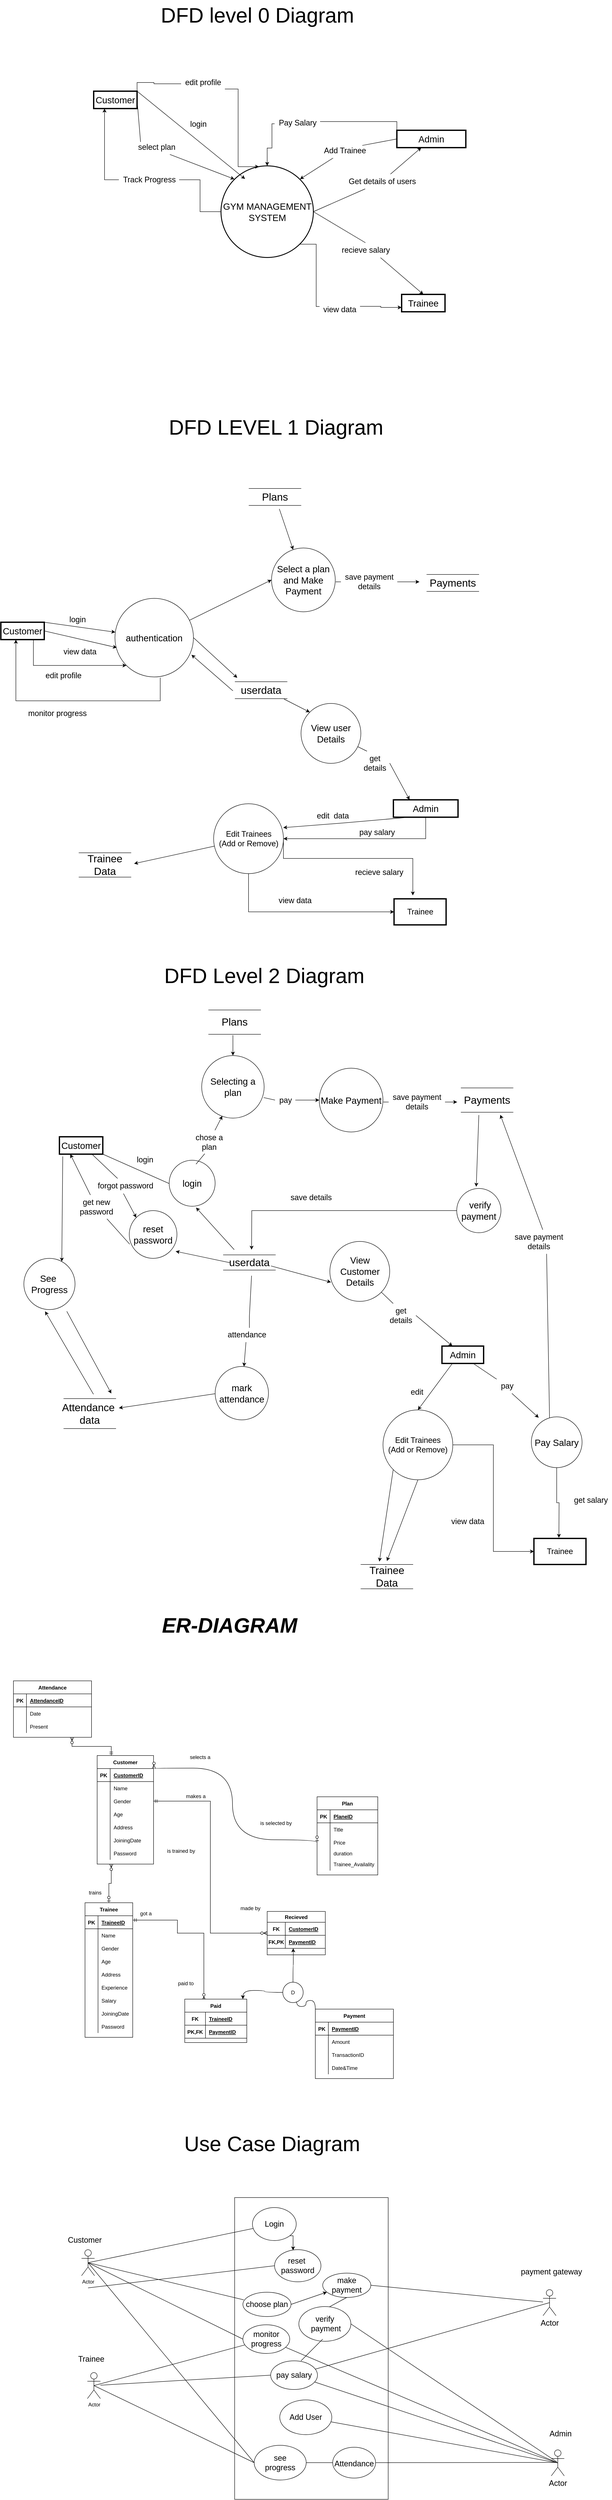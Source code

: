 <mxfile version="20.5.3" type="github">
  <diagram id="R2lEEEUBdFMjLlhIrx00" name="Page-1">
    <mxGraphModel dx="1822" dy="4642" grid="0" gridSize="10" guides="1" tooltips="1" connect="1" arrows="1" fold="1" page="0" pageScale="1" pageWidth="850" pageHeight="1100" math="0" shadow="0" extFonts="Permanent Marker^https://fonts.googleapis.com/css?family=Permanent+Marker">
      <root>
        <mxCell id="0" />
        <mxCell id="1" parent="0" />
        <mxCell id="L6zfUw9pDiK7lpSxR-4w-1" value="&#xa;" style="shape=partialRectangle;overflow=hidden;connectable=0;fillColor=none;top=0;left=0;bottom=0;right=0;align=left;spacingLeft=6;" parent="1" vertex="1">
          <mxGeometry x="120" y="210" width="220" height="30" as="geometry">
            <mxRectangle width="220" height="30" as="alternateBounds" />
          </mxGeometry>
        </mxCell>
        <mxCell id="L6zfUw9pDiK7lpSxR-4w-2" value="Customer" style="shape=table;startSize=30;container=1;collapsible=1;childLayout=tableLayout;fixedRows=1;rowLines=0;fontStyle=1;align=center;resizeLast=1;" parent="1" vertex="1">
          <mxGeometry x="118" y="71" width="130" height="250" as="geometry">
            <mxRectangle x="160" y="90" width="100" height="30" as="alternateBounds" />
          </mxGeometry>
        </mxCell>
        <mxCell id="L6zfUw9pDiK7lpSxR-4w-3" value="" style="shape=tableRow;horizontal=0;startSize=0;swimlaneHead=0;swimlaneBody=0;fillColor=none;collapsible=0;dropTarget=0;points=[[0,0.5],[1,0.5]];portConstraint=eastwest;top=0;left=0;right=0;bottom=1;" parent="L6zfUw9pDiK7lpSxR-4w-2" vertex="1">
          <mxGeometry y="30" width="130" height="30" as="geometry" />
        </mxCell>
        <mxCell id="L6zfUw9pDiK7lpSxR-4w-4" value="PK" style="shape=partialRectangle;connectable=0;fillColor=none;top=0;left=0;bottom=0;right=0;fontStyle=1;overflow=hidden;" parent="L6zfUw9pDiK7lpSxR-4w-3" vertex="1">
          <mxGeometry width="30" height="30" as="geometry">
            <mxRectangle width="30" height="30" as="alternateBounds" />
          </mxGeometry>
        </mxCell>
        <mxCell id="L6zfUw9pDiK7lpSxR-4w-5" value="CustomerID" style="shape=partialRectangle;connectable=0;fillColor=none;top=0;left=0;bottom=0;right=0;align=left;spacingLeft=6;fontStyle=5;overflow=hidden;" parent="L6zfUw9pDiK7lpSxR-4w-3" vertex="1">
          <mxGeometry x="30" width="100" height="30" as="geometry">
            <mxRectangle width="100" height="30" as="alternateBounds" />
          </mxGeometry>
        </mxCell>
        <mxCell id="L6zfUw9pDiK7lpSxR-4w-6" value="" style="shape=tableRow;horizontal=0;startSize=0;swimlaneHead=0;swimlaneBody=0;fillColor=none;collapsible=0;dropTarget=0;points=[[0,0.5],[1,0.5]];portConstraint=eastwest;top=0;left=0;right=0;bottom=0;" parent="L6zfUw9pDiK7lpSxR-4w-2" vertex="1">
          <mxGeometry y="60" width="130" height="30" as="geometry" />
        </mxCell>
        <mxCell id="L6zfUw9pDiK7lpSxR-4w-7" value="" style="shape=partialRectangle;connectable=0;fillColor=none;top=0;left=0;bottom=0;right=0;editable=1;overflow=hidden;" parent="L6zfUw9pDiK7lpSxR-4w-6" vertex="1">
          <mxGeometry width="30" height="30" as="geometry">
            <mxRectangle width="30" height="30" as="alternateBounds" />
          </mxGeometry>
        </mxCell>
        <mxCell id="L6zfUw9pDiK7lpSxR-4w-8" value="Name" style="shape=partialRectangle;connectable=0;fillColor=none;top=0;left=0;bottom=0;right=0;align=left;spacingLeft=6;overflow=hidden;" parent="L6zfUw9pDiK7lpSxR-4w-6" vertex="1">
          <mxGeometry x="30" width="100" height="30" as="geometry">
            <mxRectangle width="100" height="30" as="alternateBounds" />
          </mxGeometry>
        </mxCell>
        <mxCell id="L6zfUw9pDiK7lpSxR-4w-9" value="" style="shape=tableRow;horizontal=0;startSize=0;swimlaneHead=0;swimlaneBody=0;fillColor=none;collapsible=0;dropTarget=0;points=[[0,0.5],[1,0.5]];portConstraint=eastwest;top=0;left=0;right=0;bottom=0;" parent="L6zfUw9pDiK7lpSxR-4w-2" vertex="1">
          <mxGeometry y="90" width="130" height="30" as="geometry" />
        </mxCell>
        <mxCell id="L6zfUw9pDiK7lpSxR-4w-10" value="" style="shape=partialRectangle;connectable=0;fillColor=none;top=0;left=0;bottom=0;right=0;editable=1;overflow=hidden;" parent="L6zfUw9pDiK7lpSxR-4w-9" vertex="1">
          <mxGeometry width="30" height="30" as="geometry">
            <mxRectangle width="30" height="30" as="alternateBounds" />
          </mxGeometry>
        </mxCell>
        <mxCell id="L6zfUw9pDiK7lpSxR-4w-11" value="Gender" style="shape=partialRectangle;connectable=0;fillColor=none;top=0;left=0;bottom=0;right=0;align=left;spacingLeft=6;overflow=hidden;" parent="L6zfUw9pDiK7lpSxR-4w-9" vertex="1">
          <mxGeometry x="30" width="100" height="30" as="geometry">
            <mxRectangle width="100" height="30" as="alternateBounds" />
          </mxGeometry>
        </mxCell>
        <mxCell id="L6zfUw9pDiK7lpSxR-4w-12" value="" style="shape=tableRow;horizontal=0;startSize=0;swimlaneHead=0;swimlaneBody=0;fillColor=none;collapsible=0;dropTarget=0;points=[[0,0.5],[1,0.5]];portConstraint=eastwest;top=0;left=0;right=0;bottom=0;" parent="L6zfUw9pDiK7lpSxR-4w-2" vertex="1">
          <mxGeometry y="120" width="130" height="30" as="geometry" />
        </mxCell>
        <mxCell id="L6zfUw9pDiK7lpSxR-4w-13" value="" style="shape=partialRectangle;connectable=0;fillColor=none;top=0;left=0;bottom=0;right=0;editable=1;overflow=hidden;" parent="L6zfUw9pDiK7lpSxR-4w-12" vertex="1">
          <mxGeometry width="30" height="30" as="geometry">
            <mxRectangle width="30" height="30" as="alternateBounds" />
          </mxGeometry>
        </mxCell>
        <mxCell id="L6zfUw9pDiK7lpSxR-4w-14" value="Age" style="shape=partialRectangle;connectable=0;fillColor=none;top=0;left=0;bottom=0;right=0;align=left;spacingLeft=6;overflow=hidden;" parent="L6zfUw9pDiK7lpSxR-4w-12" vertex="1">
          <mxGeometry x="30" width="100" height="30" as="geometry">
            <mxRectangle width="100" height="30" as="alternateBounds" />
          </mxGeometry>
        </mxCell>
        <mxCell id="L6zfUw9pDiK7lpSxR-4w-358" value="" style="shape=tableRow;horizontal=0;startSize=0;swimlaneHead=0;swimlaneBody=0;fillColor=none;collapsible=0;dropTarget=0;points=[[0,0.5],[1,0.5]];portConstraint=eastwest;top=0;left=0;right=0;bottom=0;" parent="L6zfUw9pDiK7lpSxR-4w-2" vertex="1">
          <mxGeometry y="150" width="130" height="30" as="geometry" />
        </mxCell>
        <mxCell id="L6zfUw9pDiK7lpSxR-4w-359" value="" style="shape=partialRectangle;connectable=0;fillColor=none;top=0;left=0;bottom=0;right=0;editable=1;overflow=hidden;" parent="L6zfUw9pDiK7lpSxR-4w-358" vertex="1">
          <mxGeometry width="30" height="30" as="geometry">
            <mxRectangle width="30" height="30" as="alternateBounds" />
          </mxGeometry>
        </mxCell>
        <mxCell id="L6zfUw9pDiK7lpSxR-4w-360" value="Address" style="shape=partialRectangle;connectable=0;fillColor=none;top=0;left=0;bottom=0;right=0;align=left;spacingLeft=6;overflow=hidden;" parent="L6zfUw9pDiK7lpSxR-4w-358" vertex="1">
          <mxGeometry x="30" width="100" height="30" as="geometry">
            <mxRectangle width="100" height="30" as="alternateBounds" />
          </mxGeometry>
        </mxCell>
        <mxCell id="L6zfUw9pDiK7lpSxR-4w-361" value="" style="shape=tableRow;horizontal=0;startSize=0;swimlaneHead=0;swimlaneBody=0;fillColor=none;collapsible=0;dropTarget=0;points=[[0,0.5],[1,0.5]];portConstraint=eastwest;top=0;left=0;right=0;bottom=0;" parent="L6zfUw9pDiK7lpSxR-4w-2" vertex="1">
          <mxGeometry y="180" width="130" height="30" as="geometry" />
        </mxCell>
        <mxCell id="L6zfUw9pDiK7lpSxR-4w-362" value="" style="shape=partialRectangle;connectable=0;fillColor=none;top=0;left=0;bottom=0;right=0;editable=1;overflow=hidden;" parent="L6zfUw9pDiK7lpSxR-4w-361" vertex="1">
          <mxGeometry width="30" height="30" as="geometry">
            <mxRectangle width="30" height="30" as="alternateBounds" />
          </mxGeometry>
        </mxCell>
        <mxCell id="L6zfUw9pDiK7lpSxR-4w-363" value="JoiningDate" style="shape=partialRectangle;connectable=0;fillColor=none;top=0;left=0;bottom=0;right=0;align=left;spacingLeft=6;overflow=hidden;" parent="L6zfUw9pDiK7lpSxR-4w-361" vertex="1">
          <mxGeometry x="30" width="100" height="30" as="geometry">
            <mxRectangle width="100" height="30" as="alternateBounds" />
          </mxGeometry>
        </mxCell>
        <mxCell id="L6zfUw9pDiK7lpSxR-4w-15" value="" style="shape=tableRow;horizontal=0;startSize=0;swimlaneHead=0;swimlaneBody=0;fillColor=none;collapsible=0;dropTarget=0;points=[[0,0.5],[1,0.5]];portConstraint=eastwest;top=0;left=0;right=0;bottom=0;" parent="L6zfUw9pDiK7lpSxR-4w-2" vertex="1">
          <mxGeometry y="210" width="130" height="30" as="geometry" />
        </mxCell>
        <mxCell id="L6zfUw9pDiK7lpSxR-4w-16" value="" style="shape=partialRectangle;connectable=0;fillColor=none;top=0;left=0;bottom=0;right=0;editable=1;overflow=hidden;" parent="L6zfUw9pDiK7lpSxR-4w-15" vertex="1">
          <mxGeometry width="30" height="30" as="geometry">
            <mxRectangle width="30" height="30" as="alternateBounds" />
          </mxGeometry>
        </mxCell>
        <mxCell id="L6zfUw9pDiK7lpSxR-4w-17" value="Password" style="shape=partialRectangle;connectable=0;fillColor=none;top=0;left=0;bottom=0;right=0;align=left;spacingLeft=6;overflow=hidden;" parent="L6zfUw9pDiK7lpSxR-4w-15" vertex="1">
          <mxGeometry x="30" width="100" height="30" as="geometry">
            <mxRectangle width="100" height="30" as="alternateBounds" />
          </mxGeometry>
        </mxCell>
        <mxCell id="L6zfUw9pDiK7lpSxR-4w-21" value="Plan" style="shape=table;startSize=30;container=1;collapsible=1;childLayout=tableLayout;fixedRows=1;rowLines=0;fontStyle=1;align=center;resizeLast=1;" parent="1" vertex="1">
          <mxGeometry x="625" y="166" width="140" height="180" as="geometry">
            <mxRectangle x="590" y="160" width="70" height="30" as="alternateBounds" />
          </mxGeometry>
        </mxCell>
        <mxCell id="L6zfUw9pDiK7lpSxR-4w-22" value="" style="shape=tableRow;horizontal=0;startSize=0;swimlaneHead=0;swimlaneBody=0;fillColor=none;collapsible=0;dropTarget=0;points=[[0,0.5],[1,0.5]];portConstraint=eastwest;top=0;left=0;right=0;bottom=1;" parent="L6zfUw9pDiK7lpSxR-4w-21" vertex="1">
          <mxGeometry y="30" width="140" height="30" as="geometry" />
        </mxCell>
        <mxCell id="L6zfUw9pDiK7lpSxR-4w-23" value="PK" style="shape=partialRectangle;connectable=0;fillColor=none;top=0;left=0;bottom=0;right=0;fontStyle=1;overflow=hidden;" parent="L6zfUw9pDiK7lpSxR-4w-22" vertex="1">
          <mxGeometry width="30" height="30" as="geometry">
            <mxRectangle width="30" height="30" as="alternateBounds" />
          </mxGeometry>
        </mxCell>
        <mxCell id="L6zfUw9pDiK7lpSxR-4w-24" value="PlaneID" style="shape=partialRectangle;connectable=0;fillColor=none;top=0;left=0;bottom=0;right=0;align=left;spacingLeft=6;fontStyle=5;overflow=hidden;" parent="L6zfUw9pDiK7lpSxR-4w-22" vertex="1">
          <mxGeometry x="30" width="110" height="30" as="geometry">
            <mxRectangle width="110" height="30" as="alternateBounds" />
          </mxGeometry>
        </mxCell>
        <mxCell id="L6zfUw9pDiK7lpSxR-4w-25" value="" style="shape=tableRow;horizontal=0;startSize=0;swimlaneHead=0;swimlaneBody=0;fillColor=none;collapsible=0;dropTarget=0;points=[[0,0.5],[1,0.5]];portConstraint=eastwest;top=0;left=0;right=0;bottom=0;" parent="L6zfUw9pDiK7lpSxR-4w-21" vertex="1">
          <mxGeometry y="60" width="140" height="30" as="geometry" />
        </mxCell>
        <mxCell id="L6zfUw9pDiK7lpSxR-4w-26" value="" style="shape=partialRectangle;connectable=0;fillColor=none;top=0;left=0;bottom=0;right=0;editable=1;overflow=hidden;" parent="L6zfUw9pDiK7lpSxR-4w-25" vertex="1">
          <mxGeometry width="30" height="30" as="geometry">
            <mxRectangle width="30" height="30" as="alternateBounds" />
          </mxGeometry>
        </mxCell>
        <mxCell id="L6zfUw9pDiK7lpSxR-4w-27" value="Title" style="shape=partialRectangle;connectable=0;fillColor=none;top=0;left=0;bottom=0;right=0;align=left;spacingLeft=6;overflow=hidden;" parent="L6zfUw9pDiK7lpSxR-4w-25" vertex="1">
          <mxGeometry x="30" width="110" height="30" as="geometry">
            <mxRectangle width="110" height="30" as="alternateBounds" />
          </mxGeometry>
        </mxCell>
        <mxCell id="L6zfUw9pDiK7lpSxR-4w-28" value="" style="shape=tableRow;horizontal=0;startSize=0;swimlaneHead=0;swimlaneBody=0;fillColor=none;collapsible=0;dropTarget=0;points=[[0,0.5],[1,0.5]];portConstraint=eastwest;top=0;left=0;right=0;bottom=0;" parent="L6zfUw9pDiK7lpSxR-4w-21" vertex="1">
          <mxGeometry y="90" width="140" height="30" as="geometry" />
        </mxCell>
        <mxCell id="L6zfUw9pDiK7lpSxR-4w-29" value="" style="shape=partialRectangle;connectable=0;fillColor=none;top=0;left=0;bottom=0;right=0;editable=1;overflow=hidden;" parent="L6zfUw9pDiK7lpSxR-4w-28" vertex="1">
          <mxGeometry width="30" height="30" as="geometry">
            <mxRectangle width="30" height="30" as="alternateBounds" />
          </mxGeometry>
        </mxCell>
        <mxCell id="L6zfUw9pDiK7lpSxR-4w-30" value="Price" style="shape=partialRectangle;connectable=0;fillColor=none;top=0;left=0;bottom=0;right=0;align=left;spacingLeft=6;overflow=hidden;" parent="L6zfUw9pDiK7lpSxR-4w-28" vertex="1">
          <mxGeometry x="30" width="110" height="30" as="geometry">
            <mxRectangle width="110" height="30" as="alternateBounds" />
          </mxGeometry>
        </mxCell>
        <mxCell id="L6zfUw9pDiK7lpSxR-4w-31" value="" style="shape=tableRow;horizontal=0;startSize=0;swimlaneHead=0;swimlaneBody=0;fillColor=none;collapsible=0;dropTarget=0;points=[[0,0.5],[1,0.5]];portConstraint=eastwest;top=0;left=0;right=0;bottom=0;" parent="L6zfUw9pDiK7lpSxR-4w-21" vertex="1">
          <mxGeometry y="120" width="140" height="20" as="geometry" />
        </mxCell>
        <mxCell id="L6zfUw9pDiK7lpSxR-4w-32" value="" style="shape=partialRectangle;connectable=0;fillColor=none;top=0;left=0;bottom=0;right=0;editable=1;overflow=hidden;" parent="L6zfUw9pDiK7lpSxR-4w-31" vertex="1">
          <mxGeometry width="30" height="20" as="geometry">
            <mxRectangle width="30" height="20" as="alternateBounds" />
          </mxGeometry>
        </mxCell>
        <mxCell id="L6zfUw9pDiK7lpSxR-4w-33" value="duration" style="shape=partialRectangle;connectable=0;fillColor=none;top=0;left=0;bottom=0;right=0;align=left;spacingLeft=6;overflow=hidden;" parent="L6zfUw9pDiK7lpSxR-4w-31" vertex="1">
          <mxGeometry x="30" width="110" height="20" as="geometry">
            <mxRectangle width="110" height="20" as="alternateBounds" />
          </mxGeometry>
        </mxCell>
        <mxCell id="L6zfUw9pDiK7lpSxR-4w-34" value="" style="shape=tableRow;horizontal=0;startSize=0;swimlaneHead=0;swimlaneBody=0;fillColor=none;collapsible=0;dropTarget=0;points=[[0,0.5],[1,0.5]];portConstraint=eastwest;top=0;left=0;right=0;bottom=0;" parent="L6zfUw9pDiK7lpSxR-4w-21" vertex="1">
          <mxGeometry y="140" width="140" height="30" as="geometry" />
        </mxCell>
        <mxCell id="L6zfUw9pDiK7lpSxR-4w-35" value="" style="shape=partialRectangle;connectable=0;fillColor=none;top=0;left=0;bottom=0;right=0;editable=1;overflow=hidden;" parent="L6zfUw9pDiK7lpSxR-4w-34" vertex="1">
          <mxGeometry width="30" height="30" as="geometry">
            <mxRectangle width="30" height="30" as="alternateBounds" />
          </mxGeometry>
        </mxCell>
        <mxCell id="L6zfUw9pDiK7lpSxR-4w-36" value="Trainee_Availality" style="shape=partialRectangle;connectable=0;fillColor=none;top=0;left=0;bottom=0;right=0;align=left;spacingLeft=6;overflow=hidden;" parent="L6zfUw9pDiK7lpSxR-4w-34" vertex="1">
          <mxGeometry x="30" width="110" height="30" as="geometry">
            <mxRectangle width="110" height="30" as="alternateBounds" />
          </mxGeometry>
        </mxCell>
        <mxCell id="L6zfUw9pDiK7lpSxR-4w-38" value="Trainee" style="shape=table;startSize=30;container=1;collapsible=1;childLayout=tableLayout;fixedRows=1;rowLines=0;fontStyle=1;align=center;resizeLast=1;" parent="1" vertex="1">
          <mxGeometry x="90" y="410" width="110" height="310" as="geometry" />
        </mxCell>
        <mxCell id="L6zfUw9pDiK7lpSxR-4w-39" value="" style="shape=tableRow;horizontal=0;startSize=0;swimlaneHead=0;swimlaneBody=0;fillColor=none;collapsible=0;dropTarget=0;points=[[0,0.5],[1,0.5]];portConstraint=eastwest;top=0;left=0;right=0;bottom=1;" parent="L6zfUw9pDiK7lpSxR-4w-38" vertex="1">
          <mxGeometry y="30" width="110" height="30" as="geometry" />
        </mxCell>
        <mxCell id="L6zfUw9pDiK7lpSxR-4w-40" value="PK" style="shape=partialRectangle;connectable=0;fillColor=none;top=0;left=0;bottom=0;right=0;fontStyle=1;overflow=hidden;" parent="L6zfUw9pDiK7lpSxR-4w-39" vertex="1">
          <mxGeometry width="30" height="30" as="geometry">
            <mxRectangle width="30" height="30" as="alternateBounds" />
          </mxGeometry>
        </mxCell>
        <mxCell id="L6zfUw9pDiK7lpSxR-4w-41" value="TraineeID" style="shape=partialRectangle;connectable=0;fillColor=none;top=0;left=0;bottom=0;right=0;align=left;spacingLeft=6;fontStyle=5;overflow=hidden;" parent="L6zfUw9pDiK7lpSxR-4w-39" vertex="1">
          <mxGeometry x="30" width="80" height="30" as="geometry">
            <mxRectangle width="80" height="30" as="alternateBounds" />
          </mxGeometry>
        </mxCell>
        <mxCell id="L6zfUw9pDiK7lpSxR-4w-42" value="" style="shape=tableRow;horizontal=0;startSize=0;swimlaneHead=0;swimlaneBody=0;fillColor=none;collapsible=0;dropTarget=0;points=[[0,0.5],[1,0.5]];portConstraint=eastwest;top=0;left=0;right=0;bottom=0;" parent="L6zfUw9pDiK7lpSxR-4w-38" vertex="1">
          <mxGeometry y="60" width="110" height="30" as="geometry" />
        </mxCell>
        <mxCell id="L6zfUw9pDiK7lpSxR-4w-43" value="" style="shape=partialRectangle;connectable=0;fillColor=none;top=0;left=0;bottom=0;right=0;editable=1;overflow=hidden;" parent="L6zfUw9pDiK7lpSxR-4w-42" vertex="1">
          <mxGeometry width="30" height="30" as="geometry">
            <mxRectangle width="30" height="30" as="alternateBounds" />
          </mxGeometry>
        </mxCell>
        <mxCell id="L6zfUw9pDiK7lpSxR-4w-44" value="Name" style="shape=partialRectangle;connectable=0;fillColor=none;top=0;left=0;bottom=0;right=0;align=left;spacingLeft=6;overflow=hidden;" parent="L6zfUw9pDiK7lpSxR-4w-42" vertex="1">
          <mxGeometry x="30" width="80" height="30" as="geometry">
            <mxRectangle width="80" height="30" as="alternateBounds" />
          </mxGeometry>
        </mxCell>
        <mxCell id="L6zfUw9pDiK7lpSxR-4w-45" value="" style="shape=tableRow;horizontal=0;startSize=0;swimlaneHead=0;swimlaneBody=0;fillColor=none;collapsible=0;dropTarget=0;points=[[0,0.5],[1,0.5]];portConstraint=eastwest;top=0;left=0;right=0;bottom=0;" parent="L6zfUw9pDiK7lpSxR-4w-38" vertex="1">
          <mxGeometry y="90" width="110" height="30" as="geometry" />
        </mxCell>
        <mxCell id="L6zfUw9pDiK7lpSxR-4w-46" value="" style="shape=partialRectangle;connectable=0;fillColor=none;top=0;left=0;bottom=0;right=0;editable=1;overflow=hidden;" parent="L6zfUw9pDiK7lpSxR-4w-45" vertex="1">
          <mxGeometry width="30" height="30" as="geometry">
            <mxRectangle width="30" height="30" as="alternateBounds" />
          </mxGeometry>
        </mxCell>
        <mxCell id="L6zfUw9pDiK7lpSxR-4w-47" value="Gender" style="shape=partialRectangle;connectable=0;fillColor=none;top=0;left=0;bottom=0;right=0;align=left;spacingLeft=6;overflow=hidden;" parent="L6zfUw9pDiK7lpSxR-4w-45" vertex="1">
          <mxGeometry x="30" width="80" height="30" as="geometry">
            <mxRectangle width="80" height="30" as="alternateBounds" />
          </mxGeometry>
        </mxCell>
        <mxCell id="L6zfUw9pDiK7lpSxR-4w-48" value="" style="shape=tableRow;horizontal=0;startSize=0;swimlaneHead=0;swimlaneBody=0;fillColor=none;collapsible=0;dropTarget=0;points=[[0,0.5],[1,0.5]];portConstraint=eastwest;top=0;left=0;right=0;bottom=0;" parent="L6zfUw9pDiK7lpSxR-4w-38" vertex="1">
          <mxGeometry y="120" width="110" height="30" as="geometry" />
        </mxCell>
        <mxCell id="L6zfUw9pDiK7lpSxR-4w-49" value="" style="shape=partialRectangle;connectable=0;fillColor=none;top=0;left=0;bottom=0;right=0;editable=1;overflow=hidden;" parent="L6zfUw9pDiK7lpSxR-4w-48" vertex="1">
          <mxGeometry width="30" height="30" as="geometry">
            <mxRectangle width="30" height="30" as="alternateBounds" />
          </mxGeometry>
        </mxCell>
        <mxCell id="L6zfUw9pDiK7lpSxR-4w-50" value="Age" style="shape=partialRectangle;connectable=0;fillColor=none;top=0;left=0;bottom=0;right=0;align=left;spacingLeft=6;overflow=hidden;" parent="L6zfUw9pDiK7lpSxR-4w-48" vertex="1">
          <mxGeometry x="30" width="80" height="30" as="geometry">
            <mxRectangle width="80" height="30" as="alternateBounds" />
          </mxGeometry>
        </mxCell>
        <mxCell id="L6zfUw9pDiK7lpSxR-4w-51" value="" style="shape=tableRow;horizontal=0;startSize=0;swimlaneHead=0;swimlaneBody=0;fillColor=none;collapsible=0;dropTarget=0;points=[[0,0.5],[1,0.5]];portConstraint=eastwest;top=0;left=0;right=0;bottom=0;" parent="L6zfUw9pDiK7lpSxR-4w-38" vertex="1">
          <mxGeometry y="150" width="110" height="30" as="geometry" />
        </mxCell>
        <mxCell id="L6zfUw9pDiK7lpSxR-4w-52" value="" style="shape=partialRectangle;connectable=0;fillColor=none;top=0;left=0;bottom=0;right=0;editable=1;overflow=hidden;" parent="L6zfUw9pDiK7lpSxR-4w-51" vertex="1">
          <mxGeometry width="30" height="30" as="geometry">
            <mxRectangle width="30" height="30" as="alternateBounds" />
          </mxGeometry>
        </mxCell>
        <mxCell id="L6zfUw9pDiK7lpSxR-4w-53" value="Address" style="shape=partialRectangle;connectable=0;fillColor=none;top=0;left=0;bottom=0;right=0;align=left;spacingLeft=6;overflow=hidden;" parent="L6zfUw9pDiK7lpSxR-4w-51" vertex="1">
          <mxGeometry x="30" width="80" height="30" as="geometry">
            <mxRectangle width="80" height="30" as="alternateBounds" />
          </mxGeometry>
        </mxCell>
        <mxCell id="L6zfUw9pDiK7lpSxR-4w-54" value="" style="shape=tableRow;horizontal=0;startSize=0;swimlaneHead=0;swimlaneBody=0;fillColor=none;collapsible=0;dropTarget=0;points=[[0,0.5],[1,0.5]];portConstraint=eastwest;top=0;left=0;right=0;bottom=0;" parent="L6zfUw9pDiK7lpSxR-4w-38" vertex="1">
          <mxGeometry y="180" width="110" height="30" as="geometry" />
        </mxCell>
        <mxCell id="L6zfUw9pDiK7lpSxR-4w-55" value="" style="shape=partialRectangle;connectable=0;fillColor=none;top=0;left=0;bottom=0;right=0;editable=1;overflow=hidden;" parent="L6zfUw9pDiK7lpSxR-4w-54" vertex="1">
          <mxGeometry width="30" height="30" as="geometry">
            <mxRectangle width="30" height="30" as="alternateBounds" />
          </mxGeometry>
        </mxCell>
        <mxCell id="L6zfUw9pDiK7lpSxR-4w-56" value="Experience" style="shape=partialRectangle;connectable=0;fillColor=none;top=0;left=0;bottom=0;right=0;align=left;spacingLeft=6;overflow=hidden;" parent="L6zfUw9pDiK7lpSxR-4w-54" vertex="1">
          <mxGeometry x="30" width="80" height="30" as="geometry">
            <mxRectangle width="80" height="30" as="alternateBounds" />
          </mxGeometry>
        </mxCell>
        <mxCell id="L6zfUw9pDiK7lpSxR-4w-355" value="" style="shape=tableRow;horizontal=0;startSize=0;swimlaneHead=0;swimlaneBody=0;fillColor=none;collapsible=0;dropTarget=0;points=[[0,0.5],[1,0.5]];portConstraint=eastwest;top=0;left=0;right=0;bottom=0;" parent="L6zfUw9pDiK7lpSxR-4w-38" vertex="1">
          <mxGeometry y="210" width="110" height="30" as="geometry" />
        </mxCell>
        <mxCell id="L6zfUw9pDiK7lpSxR-4w-356" value="" style="shape=partialRectangle;connectable=0;fillColor=none;top=0;left=0;bottom=0;right=0;editable=1;overflow=hidden;" parent="L6zfUw9pDiK7lpSxR-4w-355" vertex="1">
          <mxGeometry width="30" height="30" as="geometry">
            <mxRectangle width="30" height="30" as="alternateBounds" />
          </mxGeometry>
        </mxCell>
        <mxCell id="L6zfUw9pDiK7lpSxR-4w-357" value="Salary" style="shape=partialRectangle;connectable=0;fillColor=none;top=0;left=0;bottom=0;right=0;align=left;spacingLeft=6;overflow=hidden;" parent="L6zfUw9pDiK7lpSxR-4w-355" vertex="1">
          <mxGeometry x="30" width="80" height="30" as="geometry">
            <mxRectangle width="80" height="30" as="alternateBounds" />
          </mxGeometry>
        </mxCell>
        <mxCell id="L6zfUw9pDiK7lpSxR-4w-364" value="" style="shape=tableRow;horizontal=0;startSize=0;swimlaneHead=0;swimlaneBody=0;fillColor=none;collapsible=0;dropTarget=0;points=[[0,0.5],[1,0.5]];portConstraint=eastwest;top=0;left=0;right=0;bottom=0;" parent="L6zfUw9pDiK7lpSxR-4w-38" vertex="1">
          <mxGeometry y="240" width="110" height="30" as="geometry" />
        </mxCell>
        <mxCell id="L6zfUw9pDiK7lpSxR-4w-365" value="" style="shape=partialRectangle;connectable=0;fillColor=none;top=0;left=0;bottom=0;right=0;editable=1;overflow=hidden;" parent="L6zfUw9pDiK7lpSxR-4w-364" vertex="1">
          <mxGeometry width="30" height="30" as="geometry">
            <mxRectangle width="30" height="30" as="alternateBounds" />
          </mxGeometry>
        </mxCell>
        <mxCell id="L6zfUw9pDiK7lpSxR-4w-366" value="JoiningDate" style="shape=partialRectangle;connectable=0;fillColor=none;top=0;left=0;bottom=0;right=0;align=left;spacingLeft=6;overflow=hidden;" parent="L6zfUw9pDiK7lpSxR-4w-364" vertex="1">
          <mxGeometry x="30" width="80" height="30" as="geometry">
            <mxRectangle width="80" height="30" as="alternateBounds" />
          </mxGeometry>
        </mxCell>
        <mxCell id="L6zfUw9pDiK7lpSxR-4w-57" value="" style="shape=tableRow;horizontal=0;startSize=0;swimlaneHead=0;swimlaneBody=0;fillColor=none;collapsible=0;dropTarget=0;points=[[0,0.5],[1,0.5]];portConstraint=eastwest;top=0;left=0;right=0;bottom=0;" parent="L6zfUw9pDiK7lpSxR-4w-38" vertex="1">
          <mxGeometry y="270" width="110" height="30" as="geometry" />
        </mxCell>
        <mxCell id="L6zfUw9pDiK7lpSxR-4w-58" value="" style="shape=partialRectangle;connectable=0;fillColor=none;top=0;left=0;bottom=0;right=0;editable=1;overflow=hidden;" parent="L6zfUw9pDiK7lpSxR-4w-57" vertex="1">
          <mxGeometry width="30" height="30" as="geometry">
            <mxRectangle width="30" height="30" as="alternateBounds" />
          </mxGeometry>
        </mxCell>
        <mxCell id="L6zfUw9pDiK7lpSxR-4w-59" value="Password" style="shape=partialRectangle;connectable=0;fillColor=none;top=0;left=0;bottom=0;right=0;align=left;spacingLeft=6;overflow=hidden;" parent="L6zfUw9pDiK7lpSxR-4w-57" vertex="1">
          <mxGeometry x="30" width="80" height="30" as="geometry">
            <mxRectangle width="80" height="30" as="alternateBounds" />
          </mxGeometry>
        </mxCell>
        <mxCell id="L6zfUw9pDiK7lpSxR-4w-60" value="" style="edgeStyle=elbowEdgeStyle;fontSize=12;html=1;endArrow=ERzeroToMany;startArrow=ERzeroToOne;rounded=0;elbow=vertical;entryX=0.25;entryY=1;entryDx=0;entryDy=0;exitX=0.5;exitY=0;exitDx=0;exitDy=0;" parent="1" source="L6zfUw9pDiK7lpSxR-4w-38" target="L6zfUw9pDiK7lpSxR-4w-2" edge="1">
          <mxGeometry width="100" height="100" relative="1" as="geometry">
            <mxPoint x="260" y="405" as="sourcePoint" />
            <mxPoint x="180" y="300" as="targetPoint" />
          </mxGeometry>
        </mxCell>
        <mxCell id="L6zfUw9pDiK7lpSxR-4w-62" value="selects a" style="text;html=1;align=center;verticalAlign=middle;resizable=0;points=[];autosize=1;strokeColor=none;fillColor=none;" parent="1" vertex="1">
          <mxGeometry x="320" y="60" width="70" height="30" as="geometry" />
        </mxCell>
        <mxCell id="L6zfUw9pDiK7lpSxR-4w-63" value="is selected by" style="text;html=1;align=center;verticalAlign=middle;resizable=0;points=[];autosize=1;strokeColor=none;fillColor=none;" parent="1" vertex="1">
          <mxGeometry x="480" y="212" width="100" height="30" as="geometry" />
        </mxCell>
        <mxCell id="L6zfUw9pDiK7lpSxR-4w-64" value="" style="edgeStyle=orthogonalEdgeStyle;fontSize=12;html=1;endArrow=ERzeroToMany;startArrow=ERzeroToOne;rounded=0;elbow=vertical;entryX=1.006;entryY=0;entryDx=0;entryDy=0;entryPerimeter=0;exitX=0;exitY=0.5;exitDx=0;exitDy=0;curved=1;" parent="1" source="L6zfUw9pDiK7lpSxR-4w-28" target="L6zfUw9pDiK7lpSxR-4w-3" edge="1">
          <mxGeometry width="100" height="100" relative="1" as="geometry">
            <mxPoint x="390" y="360" as="sourcePoint" />
            <mxPoint x="490" y="260" as="targetPoint" />
            <Array as="points">
              <mxPoint x="430" y="265" />
              <mxPoint x="430" y="100" />
            </Array>
          </mxGeometry>
        </mxCell>
        <mxCell id="L6zfUw9pDiK7lpSxR-4w-65" value="trains" style="text;html=1;align=center;verticalAlign=middle;resizable=0;points=[];autosize=1;strokeColor=none;fillColor=none;" parent="1" vertex="1">
          <mxGeometry x="88" y="372" width="50" height="30" as="geometry" />
        </mxCell>
        <mxCell id="L6zfUw9pDiK7lpSxR-4w-66" value="is trained by" style="text;html=1;align=center;verticalAlign=middle;resizable=0;points=[];autosize=1;strokeColor=none;fillColor=none;" parent="1" vertex="1">
          <mxGeometry x="265.5" y="276" width="90" height="30" as="geometry" />
        </mxCell>
        <mxCell id="L6zfUw9pDiK7lpSxR-4w-212" style="edgeStyle=orthogonalEdgeStyle;curved=1;rounded=0;orthogonalLoop=1;jettySize=auto;html=1;exitX=0;exitY=0;exitDx=0;exitDy=0;" parent="1" source="L6zfUw9pDiK7lpSxR-4w-67" edge="1">
          <mxGeometry relative="1" as="geometry">
            <mxPoint x="577" y="628" as="targetPoint" />
          </mxGeometry>
        </mxCell>
        <mxCell id="L6zfUw9pDiK7lpSxR-4w-67" value="Payment" style="shape=table;startSize=30;container=1;collapsible=1;childLayout=tableLayout;fixedRows=1;rowLines=0;fontStyle=1;align=center;resizeLast=1;" parent="1" vertex="1">
          <mxGeometry x="621" y="655" width="180" height="160" as="geometry" />
        </mxCell>
        <mxCell id="L6zfUw9pDiK7lpSxR-4w-68" value="" style="shape=tableRow;horizontal=0;startSize=0;swimlaneHead=0;swimlaneBody=0;fillColor=none;collapsible=0;dropTarget=0;points=[[0,0.5],[1,0.5]];portConstraint=eastwest;top=0;left=0;right=0;bottom=1;" parent="L6zfUw9pDiK7lpSxR-4w-67" vertex="1">
          <mxGeometry y="30" width="180" height="30" as="geometry" />
        </mxCell>
        <mxCell id="L6zfUw9pDiK7lpSxR-4w-69" value="PK" style="shape=partialRectangle;connectable=0;fillColor=none;top=0;left=0;bottom=0;right=0;fontStyle=1;overflow=hidden;" parent="L6zfUw9pDiK7lpSxR-4w-68" vertex="1">
          <mxGeometry width="30" height="30" as="geometry">
            <mxRectangle width="30" height="30" as="alternateBounds" />
          </mxGeometry>
        </mxCell>
        <mxCell id="L6zfUw9pDiK7lpSxR-4w-70" value="PaymentID" style="shape=partialRectangle;connectable=0;fillColor=none;top=0;left=0;bottom=0;right=0;align=left;spacingLeft=6;fontStyle=5;overflow=hidden;" parent="L6zfUw9pDiK7lpSxR-4w-68" vertex="1">
          <mxGeometry x="30" width="150" height="30" as="geometry">
            <mxRectangle width="150" height="30" as="alternateBounds" />
          </mxGeometry>
        </mxCell>
        <mxCell id="L6zfUw9pDiK7lpSxR-4w-71" value="" style="shape=tableRow;horizontal=0;startSize=0;swimlaneHead=0;swimlaneBody=0;fillColor=none;collapsible=0;dropTarget=0;points=[[0,0.5],[1,0.5]];portConstraint=eastwest;top=0;left=0;right=0;bottom=0;" parent="L6zfUw9pDiK7lpSxR-4w-67" vertex="1">
          <mxGeometry y="60" width="180" height="30" as="geometry" />
        </mxCell>
        <mxCell id="L6zfUw9pDiK7lpSxR-4w-72" value="" style="shape=partialRectangle;connectable=0;fillColor=none;top=0;left=0;bottom=0;right=0;editable=1;overflow=hidden;" parent="L6zfUw9pDiK7lpSxR-4w-71" vertex="1">
          <mxGeometry width="30" height="30" as="geometry">
            <mxRectangle width="30" height="30" as="alternateBounds" />
          </mxGeometry>
        </mxCell>
        <mxCell id="L6zfUw9pDiK7lpSxR-4w-73" value="Amount" style="shape=partialRectangle;connectable=0;fillColor=none;top=0;left=0;bottom=0;right=0;align=left;spacingLeft=6;overflow=hidden;" parent="L6zfUw9pDiK7lpSxR-4w-71" vertex="1">
          <mxGeometry x="30" width="150" height="30" as="geometry">
            <mxRectangle width="150" height="30" as="alternateBounds" />
          </mxGeometry>
        </mxCell>
        <mxCell id="L6zfUw9pDiK7lpSxR-4w-74" value="" style="shape=tableRow;horizontal=0;startSize=0;swimlaneHead=0;swimlaneBody=0;fillColor=none;collapsible=0;dropTarget=0;points=[[0,0.5],[1,0.5]];portConstraint=eastwest;top=0;left=0;right=0;bottom=0;" parent="L6zfUw9pDiK7lpSxR-4w-67" vertex="1">
          <mxGeometry y="90" width="180" height="30" as="geometry" />
        </mxCell>
        <mxCell id="L6zfUw9pDiK7lpSxR-4w-75" value="" style="shape=partialRectangle;connectable=0;fillColor=none;top=0;left=0;bottom=0;right=0;editable=1;overflow=hidden;" parent="L6zfUw9pDiK7lpSxR-4w-74" vertex="1">
          <mxGeometry width="30" height="30" as="geometry">
            <mxRectangle width="30" height="30" as="alternateBounds" />
          </mxGeometry>
        </mxCell>
        <mxCell id="L6zfUw9pDiK7lpSxR-4w-76" value="TransactionID" style="shape=partialRectangle;connectable=0;fillColor=none;top=0;left=0;bottom=0;right=0;align=left;spacingLeft=6;overflow=hidden;" parent="L6zfUw9pDiK7lpSxR-4w-74" vertex="1">
          <mxGeometry x="30" width="150" height="30" as="geometry">
            <mxRectangle width="150" height="30" as="alternateBounds" />
          </mxGeometry>
        </mxCell>
        <mxCell id="L6zfUw9pDiK7lpSxR-4w-77" value="" style="shape=tableRow;horizontal=0;startSize=0;swimlaneHead=0;swimlaneBody=0;fillColor=none;collapsible=0;dropTarget=0;points=[[0,0.5],[1,0.5]];portConstraint=eastwest;top=0;left=0;right=0;bottom=0;" parent="L6zfUw9pDiK7lpSxR-4w-67" vertex="1">
          <mxGeometry y="120" width="180" height="30" as="geometry" />
        </mxCell>
        <mxCell id="L6zfUw9pDiK7lpSxR-4w-78" value="" style="shape=partialRectangle;connectable=0;fillColor=none;top=0;left=0;bottom=0;right=0;editable=1;overflow=hidden;" parent="L6zfUw9pDiK7lpSxR-4w-77" vertex="1">
          <mxGeometry width="30" height="30" as="geometry">
            <mxRectangle width="30" height="30" as="alternateBounds" />
          </mxGeometry>
        </mxCell>
        <mxCell id="L6zfUw9pDiK7lpSxR-4w-79" value="Date&amp;Time" style="shape=partialRectangle;connectable=0;fillColor=none;top=0;left=0;bottom=0;right=0;align=left;spacingLeft=6;overflow=hidden;" parent="L6zfUw9pDiK7lpSxR-4w-77" vertex="1">
          <mxGeometry x="30" width="150" height="30" as="geometry">
            <mxRectangle width="150" height="30" as="alternateBounds" />
          </mxGeometry>
        </mxCell>
        <mxCell id="L6zfUw9pDiK7lpSxR-4w-80" value="" style="edgeStyle=orthogonalEdgeStyle;fontSize=12;html=1;endArrow=ERzeroToMany;startArrow=ERmandOne;rounded=0;elbow=vertical;exitX=1;exitY=0.5;exitDx=0;exitDy=0;entryX=0;entryY=0.5;entryDx=0;entryDy=0;" parent="1" source="L6zfUw9pDiK7lpSxR-4w-9" target="L6zfUw9pDiK7lpSxR-4w-195" edge="1">
          <mxGeometry width="100" height="100" relative="1" as="geometry">
            <mxPoint x="370" y="420" as="sourcePoint" />
            <mxPoint x="470" y="320" as="targetPoint" />
          </mxGeometry>
        </mxCell>
        <mxCell id="L6zfUw9pDiK7lpSxR-4w-84" value="makes a" style="text;html=1;align=center;verticalAlign=middle;resizable=0;points=[];autosize=1;strokeColor=none;fillColor=none;" parent="1" vertex="1">
          <mxGeometry x="310" y="150" width="70" height="30" as="geometry" />
        </mxCell>
        <mxCell id="L6zfUw9pDiK7lpSxR-4w-85" value="" style="edgeStyle=orthogonalEdgeStyle;fontSize=12;html=1;endArrow=ERzeroToMany;startArrow=ERmandOne;rounded=0;elbow=vertical;exitX=1;exitY=0.5;exitDx=0;exitDy=0;entryX=0.308;entryY=0.02;entryDx=0;entryDy=0;entryPerimeter=0;" parent="1" target="L6zfUw9pDiK7lpSxR-4w-367" edge="1">
          <mxGeometry width="100" height="100" relative="1" as="geometry">
            <mxPoint x="200" y="450" as="sourcePoint" />
            <mxPoint x="363.5" y="625" as="targetPoint" />
            <Array as="points">
              <mxPoint x="303" y="450" />
              <mxPoint x="303" y="480" />
              <mxPoint x="364" y="480" />
            </Array>
          </mxGeometry>
        </mxCell>
        <mxCell id="L6zfUw9pDiK7lpSxR-4w-86" value="got a" style="text;html=1;align=center;verticalAlign=middle;resizable=0;points=[];autosize=1;strokeColor=none;fillColor=none;" parent="1" vertex="1">
          <mxGeometry x="205" y="420" width="50" height="30" as="geometry" />
        </mxCell>
        <mxCell id="L6zfUw9pDiK7lpSxR-4w-87" value="paid to" style="text;html=1;align=center;verticalAlign=middle;resizable=0;points=[];autosize=1;strokeColor=none;fillColor=none;" parent="1" vertex="1">
          <mxGeometry x="292" y="581" width="60" height="30" as="geometry" />
        </mxCell>
        <mxCell id="L6zfUw9pDiK7lpSxR-4w-88" value="made by" style="text;html=1;align=center;verticalAlign=middle;resizable=0;points=[];autosize=1;strokeColor=none;fillColor=none;" parent="1" vertex="1">
          <mxGeometry x="436" y="408" width="70" height="30" as="geometry" />
        </mxCell>
        <mxCell id="L6zfUw9pDiK7lpSxR-4w-89" value="Attendance" style="shape=table;startSize=30;container=1;collapsible=1;childLayout=tableLayout;fixedRows=1;rowLines=0;fontStyle=1;align=center;resizeLast=1;" parent="1" vertex="1">
          <mxGeometry x="-75" y="-101" width="180" height="130" as="geometry" />
        </mxCell>
        <mxCell id="L6zfUw9pDiK7lpSxR-4w-90" value="" style="shape=tableRow;horizontal=0;startSize=0;swimlaneHead=0;swimlaneBody=0;fillColor=none;collapsible=0;dropTarget=0;points=[[0,0.5],[1,0.5]];portConstraint=eastwest;top=0;left=0;right=0;bottom=1;" parent="L6zfUw9pDiK7lpSxR-4w-89" vertex="1">
          <mxGeometry y="30" width="180" height="30" as="geometry" />
        </mxCell>
        <mxCell id="L6zfUw9pDiK7lpSxR-4w-91" value="PK" style="shape=partialRectangle;connectable=0;fillColor=none;top=0;left=0;bottom=0;right=0;fontStyle=1;overflow=hidden;" parent="L6zfUw9pDiK7lpSxR-4w-90" vertex="1">
          <mxGeometry width="30" height="30" as="geometry">
            <mxRectangle width="30" height="30" as="alternateBounds" />
          </mxGeometry>
        </mxCell>
        <mxCell id="L6zfUw9pDiK7lpSxR-4w-92" value="AttendanceID" style="shape=partialRectangle;connectable=0;fillColor=none;top=0;left=0;bottom=0;right=0;align=left;spacingLeft=6;fontStyle=5;overflow=hidden;" parent="L6zfUw9pDiK7lpSxR-4w-90" vertex="1">
          <mxGeometry x="30" width="150" height="30" as="geometry">
            <mxRectangle width="150" height="30" as="alternateBounds" />
          </mxGeometry>
        </mxCell>
        <mxCell id="L6zfUw9pDiK7lpSxR-4w-93" value="" style="shape=tableRow;horizontal=0;startSize=0;swimlaneHead=0;swimlaneBody=0;fillColor=none;collapsible=0;dropTarget=0;points=[[0,0.5],[1,0.5]];portConstraint=eastwest;top=0;left=0;right=0;bottom=0;" parent="L6zfUw9pDiK7lpSxR-4w-89" vertex="1">
          <mxGeometry y="60" width="180" height="30" as="geometry" />
        </mxCell>
        <mxCell id="L6zfUw9pDiK7lpSxR-4w-94" value="" style="shape=partialRectangle;connectable=0;fillColor=none;top=0;left=0;bottom=0;right=0;editable=1;overflow=hidden;" parent="L6zfUw9pDiK7lpSxR-4w-93" vertex="1">
          <mxGeometry width="30" height="30" as="geometry">
            <mxRectangle width="30" height="30" as="alternateBounds" />
          </mxGeometry>
        </mxCell>
        <mxCell id="L6zfUw9pDiK7lpSxR-4w-95" value="Date" style="shape=partialRectangle;connectable=0;fillColor=none;top=0;left=0;bottom=0;right=0;align=left;spacingLeft=6;overflow=hidden;" parent="L6zfUw9pDiK7lpSxR-4w-93" vertex="1">
          <mxGeometry x="30" width="150" height="30" as="geometry">
            <mxRectangle width="150" height="30" as="alternateBounds" />
          </mxGeometry>
        </mxCell>
        <mxCell id="L6zfUw9pDiK7lpSxR-4w-96" value="" style="shape=tableRow;horizontal=0;startSize=0;swimlaneHead=0;swimlaneBody=0;fillColor=none;collapsible=0;dropTarget=0;points=[[0,0.5],[1,0.5]];portConstraint=eastwest;top=0;left=0;right=0;bottom=0;" parent="L6zfUw9pDiK7lpSxR-4w-89" vertex="1">
          <mxGeometry y="90" width="180" height="30" as="geometry" />
        </mxCell>
        <mxCell id="L6zfUw9pDiK7lpSxR-4w-97" value="" style="shape=partialRectangle;connectable=0;fillColor=none;top=0;left=0;bottom=0;right=0;editable=1;overflow=hidden;" parent="L6zfUw9pDiK7lpSxR-4w-96" vertex="1">
          <mxGeometry width="30" height="30" as="geometry">
            <mxRectangle width="30" height="30" as="alternateBounds" />
          </mxGeometry>
        </mxCell>
        <mxCell id="L6zfUw9pDiK7lpSxR-4w-98" value="Present" style="shape=partialRectangle;connectable=0;fillColor=none;top=0;left=0;bottom=0;right=0;align=left;spacingLeft=6;overflow=hidden;" parent="L6zfUw9pDiK7lpSxR-4w-96" vertex="1">
          <mxGeometry x="30" width="150" height="30" as="geometry">
            <mxRectangle width="150" height="30" as="alternateBounds" />
          </mxGeometry>
        </mxCell>
        <mxCell id="L6zfUw9pDiK7lpSxR-4w-108" value="" style="edgeStyle=elbowEdgeStyle;fontSize=12;html=1;endArrow=ERzeroToMany;startArrow=ERmandOne;rounded=0;elbow=vertical;exitX=0.25;exitY=0;exitDx=0;exitDy=0;entryX=0.75;entryY=1;entryDx=0;entryDy=0;" parent="1" source="L6zfUw9pDiK7lpSxR-4w-2" target="L6zfUw9pDiK7lpSxR-4w-89" edge="1">
          <mxGeometry width="100" height="100" relative="1" as="geometry">
            <mxPoint x="140" y="122" as="sourcePoint" />
            <mxPoint x="-66" y="17" as="targetPoint" />
            <Array as="points">
              <mxPoint x="106" y="50" />
            </Array>
          </mxGeometry>
        </mxCell>
        <mxCell id="L6zfUw9pDiK7lpSxR-4w-195" value="Recieved" style="shape=table;startSize=25;container=1;collapsible=1;childLayout=tableLayout;fixedRows=1;rowLines=0;fontStyle=1;align=center;resizeLast=1;rounded=0;" parent="1" vertex="1">
          <mxGeometry x="510" y="430" width="134" height="100" as="geometry" />
        </mxCell>
        <mxCell id="L6zfUw9pDiK7lpSxR-4w-196" value="" style="shape=tableRow;horizontal=0;startSize=0;swimlaneHead=0;swimlaneBody=0;fillColor=none;collapsible=0;dropTarget=0;points=[[0,0.5],[1,0.5]];portConstraint=eastwest;top=0;left=0;right=0;bottom=1;rounded=0;" parent="L6zfUw9pDiK7lpSxR-4w-195" vertex="1">
          <mxGeometry y="25" width="134" height="30" as="geometry" />
        </mxCell>
        <mxCell id="L6zfUw9pDiK7lpSxR-4w-197" value="FK" style="shape=partialRectangle;connectable=0;fillColor=none;top=0;left=0;bottom=0;right=0;fontStyle=1;overflow=hidden;rounded=0;" parent="L6zfUw9pDiK7lpSxR-4w-196" vertex="1">
          <mxGeometry width="41.75" height="30" as="geometry">
            <mxRectangle width="41.75" height="30" as="alternateBounds" />
          </mxGeometry>
        </mxCell>
        <mxCell id="L6zfUw9pDiK7lpSxR-4w-198" value="CustomerID" style="shape=partialRectangle;connectable=0;fillColor=none;top=0;left=0;bottom=0;right=0;align=left;spacingLeft=6;fontStyle=5;overflow=hidden;rounded=0;" parent="L6zfUw9pDiK7lpSxR-4w-196" vertex="1">
          <mxGeometry x="41.75" width="92.25" height="30" as="geometry">
            <mxRectangle width="92.25" height="30" as="alternateBounds" />
          </mxGeometry>
        </mxCell>
        <mxCell id="L6zfUw9pDiK7lpSxR-4w-381" value="" style="shape=tableRow;horizontal=0;startSize=0;swimlaneHead=0;swimlaneBody=0;fillColor=none;collapsible=0;dropTarget=0;points=[[0,0.5],[1,0.5]];portConstraint=eastwest;top=0;left=0;right=0;bottom=1;rounded=0;" parent="L6zfUw9pDiK7lpSxR-4w-195" vertex="1">
          <mxGeometry y="55" width="134" height="30" as="geometry" />
        </mxCell>
        <mxCell id="L6zfUw9pDiK7lpSxR-4w-382" value="FK,PK" style="shape=partialRectangle;connectable=0;fillColor=none;top=0;left=0;bottom=0;right=0;fontStyle=1;overflow=hidden;rounded=0;" parent="L6zfUw9pDiK7lpSxR-4w-381" vertex="1">
          <mxGeometry width="41.75" height="30" as="geometry">
            <mxRectangle width="41.75" height="30" as="alternateBounds" />
          </mxGeometry>
        </mxCell>
        <mxCell id="L6zfUw9pDiK7lpSxR-4w-383" value="PaymentID" style="shape=partialRectangle;connectable=0;fillColor=none;top=0;left=0;bottom=0;right=0;align=left;spacingLeft=6;fontStyle=5;overflow=hidden;rounded=0;" parent="L6zfUw9pDiK7lpSxR-4w-381" vertex="1">
          <mxGeometry x="41.75" width="92.25" height="30" as="geometry">
            <mxRectangle width="92.25" height="30" as="alternateBounds" />
          </mxGeometry>
        </mxCell>
        <mxCell id="L6zfUw9pDiK7lpSxR-4w-214" style="edgeStyle=orthogonalEdgeStyle;curved=1;rounded=0;orthogonalLoop=1;jettySize=auto;html=1;exitX=0.5;exitY=0;exitDx=0;exitDy=0;" parent="1" source="L6zfUw9pDiK7lpSxR-4w-213" edge="1">
          <mxGeometry relative="1" as="geometry">
            <mxPoint x="570" y="515" as="targetPoint" />
          </mxGeometry>
        </mxCell>
        <mxCell id="L6zfUw9pDiK7lpSxR-4w-215" style="edgeStyle=orthogonalEdgeStyle;curved=1;rounded=0;orthogonalLoop=1;jettySize=auto;html=1;exitX=0;exitY=0.5;exitDx=0;exitDy=0;entryX=0.937;entryY=0;entryDx=0;entryDy=0;entryPerimeter=0;" parent="1" source="L6zfUw9pDiK7lpSxR-4w-213" target="L6zfUw9pDiK7lpSxR-4w-367" edge="1">
          <mxGeometry relative="1" as="geometry">
            <mxPoint x="449" y="652" as="targetPoint" />
          </mxGeometry>
        </mxCell>
        <mxCell id="L6zfUw9pDiK7lpSxR-4w-213" value="D" style="ellipse;whiteSpace=wrap;html=1;aspect=fixed;rounded=0;" parent="1" vertex="1">
          <mxGeometry x="546" y="593" width="47" height="47" as="geometry" />
        </mxCell>
        <mxCell id="L6zfUw9pDiK7lpSxR-4w-294" value="&lt;font style=&quot;font-size: 48px;&quot;&gt;&lt;i style=&quot;&quot;&gt;&lt;b style=&quot;&quot;&gt;ER-DIAGRAM&lt;/b&gt;&lt;/i&gt;&lt;/font&gt;" style="text;html=1;align=center;verticalAlign=middle;resizable=0;points=[];autosize=1;strokeColor=none;fillColor=none;" parent="1" vertex="1">
          <mxGeometry x="258" y="-264" width="330" height="70" as="geometry" />
        </mxCell>
        <mxCell id="L6zfUw9pDiK7lpSxR-4w-367" value="Paid" style="shape=table;startSize=30;container=1;collapsible=1;childLayout=tableLayout;fixedRows=1;rowLines=0;fontStyle=1;align=center;resizeLast=1;rounded=0;" parent="1" vertex="1">
          <mxGeometry x="320" y="632" width="143" height="100" as="geometry" />
        </mxCell>
        <mxCell id="L6zfUw9pDiK7lpSxR-4w-368" value="" style="shape=tableRow;horizontal=0;startSize=0;swimlaneHead=0;swimlaneBody=0;fillColor=none;collapsible=0;dropTarget=0;points=[[0,0.5],[1,0.5]];portConstraint=eastwest;top=0;left=0;right=0;bottom=1;rounded=0;" parent="L6zfUw9pDiK7lpSxR-4w-367" vertex="1">
          <mxGeometry y="30" width="143" height="30" as="geometry" />
        </mxCell>
        <mxCell id="L6zfUw9pDiK7lpSxR-4w-369" value="FK" style="shape=partialRectangle;connectable=0;fillColor=none;top=0;left=0;bottom=0;right=0;fontStyle=1;overflow=hidden;rounded=0;" parent="L6zfUw9pDiK7lpSxR-4w-368" vertex="1">
          <mxGeometry width="47.75" height="30" as="geometry">
            <mxRectangle width="47.75" height="30" as="alternateBounds" />
          </mxGeometry>
        </mxCell>
        <mxCell id="L6zfUw9pDiK7lpSxR-4w-370" value="TraineeID" style="shape=partialRectangle;connectable=0;fillColor=none;top=0;left=0;bottom=0;right=0;align=left;spacingLeft=6;fontStyle=5;overflow=hidden;rounded=0;" parent="L6zfUw9pDiK7lpSxR-4w-368" vertex="1">
          <mxGeometry x="47.75" width="95.25" height="30" as="geometry">
            <mxRectangle width="95.25" height="30" as="alternateBounds" />
          </mxGeometry>
        </mxCell>
        <mxCell id="L6zfUw9pDiK7lpSxR-4w-371" value="" style="shape=tableRow;horizontal=0;startSize=0;swimlaneHead=0;swimlaneBody=0;fillColor=none;collapsible=0;dropTarget=0;points=[[0,0.5],[1,0.5]];portConstraint=eastwest;top=0;left=0;right=0;bottom=1;" parent="L6zfUw9pDiK7lpSxR-4w-367" vertex="1">
          <mxGeometry y="60" width="143" height="30" as="geometry" />
        </mxCell>
        <mxCell id="L6zfUw9pDiK7lpSxR-4w-372" value="PK,FK" style="shape=partialRectangle;connectable=0;fillColor=none;top=0;left=0;bottom=0;right=0;fontStyle=1;overflow=hidden;" parent="L6zfUw9pDiK7lpSxR-4w-371" vertex="1">
          <mxGeometry width="47.75" height="30" as="geometry">
            <mxRectangle width="47.75" height="30" as="alternateBounds" />
          </mxGeometry>
        </mxCell>
        <mxCell id="L6zfUw9pDiK7lpSxR-4w-373" value="PaymentID" style="shape=partialRectangle;connectable=0;fillColor=none;top=0;left=0;bottom=0;right=0;align=left;spacingLeft=6;fontStyle=5;overflow=hidden;" parent="L6zfUw9pDiK7lpSxR-4w-371" vertex="1">
          <mxGeometry x="47.75" width="95.25" height="30" as="geometry">
            <mxRectangle width="95.25" height="30" as="alternateBounds" />
          </mxGeometry>
        </mxCell>
        <mxCell id="RXpfCzP3wE6doAUfan63-55" value="&lt;font style=&quot;font-size: 48px;&quot;&gt;DFD Level 2 Diagram&lt;/font&gt;" style="text;html=1;align=center;verticalAlign=middle;resizable=0;points=[];autosize=1;strokeColor=none;fillColor=none;fontSize=21;" parent="1" vertex="1">
          <mxGeometry x="263" y="-1760" width="479" height="70" as="geometry" />
        </mxCell>
        <mxCell id="RXpfCzP3wE6doAUfan63-74" style="edgeStyle=none;rounded=0;orthogonalLoop=1;jettySize=auto;html=1;fontSize=21;startArrow=none;" parent="1" source="jvf6LhAIZ6U3JeDogGBi-64" target="jvf6LhAIZ6U3JeDogGBi-44" edge="1">
          <mxGeometry relative="1" as="geometry">
            <mxPoint x="514.5" y="-764" as="targetPoint" />
            <Array as="points" />
          </mxGeometry>
        </mxCell>
        <mxCell id="RXpfCzP3wE6doAUfan63-85" style="edgeStyle=none;rounded=0;orthogonalLoop=1;jettySize=auto;html=1;exitX=0.25;exitY=1;exitDx=0;exitDy=0;entryX=0.5;entryY=0;entryDx=0;entryDy=0;fontSize=21;" parent="1" source="RXpfCzP3wE6doAUfan63-56" target="jvf6LhAIZ6U3JeDogGBi-45" edge="1">
          <mxGeometry relative="1" as="geometry">
            <mxPoint x="713" y="-667" as="targetPoint" />
          </mxGeometry>
        </mxCell>
        <mxCell id="RXpfCzP3wE6doAUfan63-93" style="edgeStyle=none;rounded=0;orthogonalLoop=1;jettySize=auto;html=1;exitX=0.75;exitY=1;exitDx=0;exitDy=0;fontSize=21;entryX=0.5;entryY=0;entryDx=0;entryDy=0;startArrow=none;" parent="1" source="jvf6LhAIZ6U3JeDogGBi-73" edge="1">
          <mxGeometry relative="1" as="geometry">
            <mxPoint x="1136" y="-707" as="targetPoint" />
          </mxGeometry>
        </mxCell>
        <mxCell id="RXpfCzP3wE6doAUfan63-56" value="Admin" style="whiteSpace=wrap;html=1;align=center;fontSize=21;strokeWidth=3;" parent="1" vertex="1">
          <mxGeometry x="913" y="-872" width="96" height="40" as="geometry" />
        </mxCell>
        <mxCell id="RXpfCzP3wE6doAUfan63-71" style="edgeStyle=none;rounded=0;orthogonalLoop=1;jettySize=auto;html=1;exitX=1;exitY=0.5;exitDx=0;exitDy=0;entryX=0.25;entryY=0;entryDx=0;entryDy=0;fontSize=21;startArrow=none;" parent="1" source="jvf6LhAIZ6U3JeDogGBi-62" target="RXpfCzP3wE6doAUfan63-56" edge="1">
          <mxGeometry relative="1" as="geometry">
            <mxPoint x="757" y="-1019" as="sourcePoint" />
          </mxGeometry>
        </mxCell>
        <mxCell id="RXpfCzP3wE6doAUfan63-76" style="edgeStyle=none;rounded=0;orthogonalLoop=1;jettySize=auto;html=1;exitX=0;exitY=0.75;exitDx=0;exitDy=0;fontSize=21;" parent="1" edge="1">
          <mxGeometry relative="1" as="geometry">
            <mxPoint x="168.091" y="-729.273" as="targetPoint" />
            <mxPoint x="401.5" y="-764" as="sourcePoint" />
          </mxGeometry>
        </mxCell>
        <mxCell id="RXpfCzP3wE6doAUfan63-80" style="edgeStyle=none;rounded=0;orthogonalLoop=1;jettySize=auto;html=1;exitX=0.5;exitY=0;exitDx=0;exitDy=0;exitPerimeter=0;entryX=0.25;entryY=1;entryDx=0;entryDy=0;fontSize=21;" parent="1" edge="1">
          <mxGeometry relative="1" as="geometry">
            <mxPoint x="-2" y="-952" as="targetPoint" />
            <mxPoint x="109.5" y="-761" as="sourcePoint" />
          </mxGeometry>
        </mxCell>
        <mxCell id="RXpfCzP3wE6doAUfan63-78" style="edgeStyle=none;rounded=0;orthogonalLoop=1;jettySize=auto;html=1;exitX=0.077;exitY=1.131;exitDx=0;exitDy=0;fontSize=21;exitPerimeter=0;" parent="1" source="RXpfCzP3wE6doAUfan63-21" edge="1">
          <mxGeometry relative="1" as="geometry">
            <mxPoint x="36.455" y="-1066.727" as="targetPoint" />
          </mxGeometry>
        </mxCell>
        <mxCell id="RXpfCzP3wE6doAUfan63-81" style="edgeStyle=none;rounded=0;orthogonalLoop=1;jettySize=auto;html=1;exitX=0.75;exitY=1;exitDx=0;exitDy=0;entryX=0.814;entryY=-0.023;entryDx=0;entryDy=0;entryPerimeter=0;fontSize=21;" parent="1" edge="1">
          <mxGeometry relative="1" as="geometry">
            <mxPoint x="48" y="-952" as="sourcePoint" />
            <mxPoint x="150.634" y="-762.748" as="targetPoint" />
          </mxGeometry>
        </mxCell>
        <mxCell id="RXpfCzP3wE6doAUfan63-89" style="edgeStyle=none;rounded=0;orthogonalLoop=1;jettySize=auto;html=1;exitX=0;exitY=1;exitDx=0;exitDy=0;entryX=0.345;entryY=0.023;entryDx=0;entryDy=0;entryPerimeter=0;fontSize=21;" parent="1" source="jvf6LhAIZ6U3JeDogGBi-45" edge="1">
          <mxGeometry relative="1" as="geometry">
            <mxPoint x="688" y="-567" as="sourcePoint" />
            <mxPoint x="768.64" y="-375.62" as="targetPoint" />
          </mxGeometry>
        </mxCell>
        <mxCell id="RXpfCzP3wE6doAUfan63-92" style="edgeStyle=none;rounded=0;orthogonalLoop=1;jettySize=auto;html=1;exitX=0.5;exitY=1;exitDx=0;exitDy=0;entryX=0.5;entryY=0;entryDx=0;entryDy=0;entryPerimeter=0;fontSize=21;" parent="1" source="jvf6LhAIZ6U3JeDogGBi-45" edge="1">
          <mxGeometry relative="1" as="geometry">
            <mxPoint x="851" y="-554" as="sourcePoint" />
            <mxPoint x="786" y="-377" as="targetPoint" />
          </mxGeometry>
        </mxCell>
        <mxCell id="RXpfCzP3wE6doAUfan63-95" style="edgeStyle=none;rounded=0;orthogonalLoop=1;jettySize=auto;html=1;exitX=0.572;exitY=0.002;exitDx=0;exitDy=0;entryX=0.995;entryY=0.99;entryDx=0;entryDy=0;entryPerimeter=0;fontSize=21;startArrow=none;exitPerimeter=0;" parent="1" source="jvf6LhAIZ6U3JeDogGBi-70" edge="1">
          <mxGeometry relative="1" as="geometry">
            <mxPoint x="1047.5" y="-1404.6" as="targetPoint" />
          </mxGeometry>
        </mxCell>
        <mxCell id="RXpfCzP3wE6doAUfan63-21" value="Customer" style="whiteSpace=wrap;html=1;align=center;fontSize=21;strokeWidth=3;" parent="1" vertex="1">
          <mxGeometry x="31" y="-1354" width="100" height="40" as="geometry" />
        </mxCell>
        <mxCell id="RXpfCzP3wE6doAUfan63-25" style="edgeStyle=none;rounded=0;orthogonalLoop=1;jettySize=auto;html=1;exitX=0.5;exitY=1;exitDx=0;exitDy=0;exitPerimeter=0;entryX=0.5;entryY=0;entryDx=0;entryDy=0;fontSize=21;" parent="1" target="jvf6LhAIZ6U3JeDogGBi-37" edge="1">
          <mxGeometry relative="1" as="geometry">
            <mxPoint x="369.25" y="-1514" as="targetPoint" />
            <mxPoint x="431" y="-1588" as="sourcePoint" />
          </mxGeometry>
        </mxCell>
        <mxCell id="RXpfCzP3wE6doAUfan63-30" value="" style="edgeStyle=none;rounded=0;orthogonalLoop=1;jettySize=auto;html=1;fontSize=21;entryX=0;entryY=0.5;entryDx=0;entryDy=0;startArrow=none;" parent="1" source="jvf6LhAIZ6U3JeDogGBi-53" target="jvf6LhAIZ6U3JeDogGBi-38" edge="1">
          <mxGeometry relative="1" as="geometry">
            <mxPoint x="502" y="-1444.314" as="sourcePoint" />
            <mxPoint x="570" y="-1440.713" as="targetPoint" />
          </mxGeometry>
        </mxCell>
        <mxCell id="RXpfCzP3wE6doAUfan63-68" style="edgeStyle=none;rounded=0;orthogonalLoop=1;jettySize=auto;html=1;exitX=0.5;exitY=1;exitDx=0;exitDy=0;exitPerimeter=0;entryX=0.5;entryY=0;entryDx=0;entryDy=0;fontSize=21;" parent="1" edge="1">
          <mxGeometry relative="1" as="geometry">
            <mxPoint x="992" y="-1239" as="targetPoint" />
            <mxPoint x="998" y="-1404" as="sourcePoint" />
          </mxGeometry>
        </mxCell>
        <mxCell id="RXpfCzP3wE6doAUfan63-32" style="edgeStyle=none;rounded=0;orthogonalLoop=1;jettySize=auto;html=1;exitX=1;exitY=0.5;exitDx=0;exitDy=0;entryX=0;entryY=0.5;entryDx=0;entryDy=0;entryPerimeter=0;fontSize=21;startArrow=none;" parent="1" source="jvf6LhAIZ6U3JeDogGBi-55" edge="1">
          <mxGeometry relative="1" as="geometry">
            <mxPoint x="748" y="-1436" as="sourcePoint" />
            <mxPoint x="948" y="-1434" as="targetPoint" />
          </mxGeometry>
        </mxCell>
        <mxCell id="RXpfCzP3wE6doAUfan63-53" style="edgeStyle=none;rounded=0;orthogonalLoop=1;jettySize=auto;html=1;fontSize=21;entryX=0.33;entryY=0.965;entryDx=0;entryDy=0;entryPerimeter=0;startArrow=none;" parent="1" source="jvf6LhAIZ6U3JeDogGBi-51" target="jvf6LhAIZ6U3JeDogGBi-37" edge="1">
          <mxGeometry relative="1" as="geometry">
            <mxPoint x="400.933" y="-1382.96" as="targetPoint" />
            <mxPoint x="346" y="-1291" as="sourcePoint" />
          </mxGeometry>
        </mxCell>
        <mxCell id="RXpfCzP3wE6doAUfan63-40" style="edgeStyle=none;rounded=0;orthogonalLoop=1;jettySize=auto;html=1;exitX=1;exitY=1;exitDx=0;exitDy=0;fontSize=21;entryX=0;entryY=0.5;entryDx=0;entryDy=0;" parent="1" source="RXpfCzP3wE6doAUfan63-21" edge="1">
          <mxGeometry relative="1" as="geometry">
            <mxPoint x="296" y="-1241" as="targetPoint" />
          </mxGeometry>
        </mxCell>
        <mxCell id="RXpfCzP3wE6doAUfan63-52" style="edgeStyle=none;rounded=0;orthogonalLoop=1;jettySize=auto;html=1;entryX=0.25;entryY=1;entryDx=0;entryDy=0;fontSize=21;startArrow=none;" parent="1" source="jvf6LhAIZ6U3JeDogGBi-49" target="RXpfCzP3wE6doAUfan63-21" edge="1">
          <mxGeometry relative="1" as="geometry">
            <mxPoint x="199" y="-1065" as="sourcePoint" />
          </mxGeometry>
        </mxCell>
        <mxCell id="RXpfCzP3wE6doAUfan63-42" style="edgeStyle=none;rounded=0;orthogonalLoop=1;jettySize=auto;html=1;exitX=0.47;exitY=1.023;exitDx=0;exitDy=0;fontSize=21;entryX=0;entryY=0;entryDx=0;entryDy=0;startArrow=none;exitPerimeter=0;" parent="1" source="jvf6LhAIZ6U3JeDogGBi-47" target="jvf6LhAIZ6U3JeDogGBi-42" edge="1">
          <mxGeometry relative="1" as="geometry">
            <mxPoint x="199" y="-1166" as="targetPoint" />
          </mxGeometry>
        </mxCell>
        <mxCell id="RXpfCzP3wE6doAUfan63-48" style="edgeStyle=none;rounded=0;orthogonalLoop=1;jettySize=auto;html=1;exitX=0;exitY=0.5;exitDx=0;exitDy=0;exitPerimeter=0;entryX=1;entryY=0.75;entryDx=0;entryDy=0;fontSize=21;" parent="1" edge="1">
          <mxGeometry relative="1" as="geometry">
            <mxPoint x="299" y="-1090.25" as="targetPoint" />
            <mxPoint x="424" y="-1064" as="sourcePoint" />
          </mxGeometry>
        </mxCell>
        <mxCell id="RXpfCzP3wE6doAUfan63-49" style="edgeStyle=none;rounded=0;orthogonalLoop=1;jettySize=auto;html=1;exitX=0.1;exitY=0;exitDx=0;exitDy=0;exitPerimeter=0;entryX=0.5;entryY=1;entryDx=0;entryDy=0;fontSize=21;" parent="1" edge="1">
          <mxGeometry relative="1" as="geometry">
            <mxPoint x="346" y="-1191" as="targetPoint" />
            <mxPoint x="434" y="-1094" as="sourcePoint" />
          </mxGeometry>
        </mxCell>
        <mxCell id="RXpfCzP3wE6doAUfan63-65" style="edgeStyle=none;rounded=0;orthogonalLoop=1;jettySize=auto;html=1;exitX=0.947;exitY=0.624;exitDx=0;exitDy=0;exitPerimeter=0;entryX=0;entryY=0.5;entryDx=0;entryDy=0;fontSize=21;" parent="1" edge="1">
          <mxGeometry relative="1" as="geometry">
            <mxPoint x="657" y="-1019" as="targetPoint" />
            <mxPoint x="518.7" y="-1056.56" as="sourcePoint" />
          </mxGeometry>
        </mxCell>
        <mxCell id="jvf6LhAIZ6U3JeDogGBi-37" value="&lt;span style=&quot;font-size: 21px;&quot;&gt;Selecting a plan&lt;/span&gt;" style="ellipse;whiteSpace=wrap;html=1;aspect=fixed;fontSize=18;" parent="1" vertex="1">
          <mxGeometry x="359" y="-1541" width="144" height="144" as="geometry" />
        </mxCell>
        <mxCell id="jvf6LhAIZ6U3JeDogGBi-38" value="&lt;span style=&quot;font-size: 21px;&quot;&gt;Make Payment&lt;/span&gt;" style="ellipse;whiteSpace=wrap;html=1;aspect=fixed;fontSize=18;" parent="1" vertex="1">
          <mxGeometry x="630" y="-1512" width="147" height="147" as="geometry" />
        </mxCell>
        <mxCell id="h8Gumhfrru196nyu_i92-294" style="edgeStyle=orthogonalEdgeStyle;shape=connector;rounded=0;orthogonalLoop=1;jettySize=auto;html=1;exitX=0;exitY=0.5;exitDx=0;exitDy=0;entryX=0.5;entryY=0;entryDx=0;entryDy=0;entryPerimeter=0;labelBackgroundColor=default;strokeColor=default;fontFamily=Helvetica;fontSize=18;fontColor=default;endArrow=classic;" parent="1" source="jvf6LhAIZ6U3JeDogGBi-39" edge="1">
          <mxGeometry relative="1" as="geometry">
            <mxPoint x="474" y="-1094" as="targetPoint" />
          </mxGeometry>
        </mxCell>
        <mxCell id="jvf6LhAIZ6U3JeDogGBi-39" value="&lt;span style=&quot;font-size: 21px;&quot;&gt;&amp;nbsp;verify payment&lt;/span&gt;" style="ellipse;whiteSpace=wrap;html=1;aspect=fixed;fontSize=18;" parent="1" vertex="1">
          <mxGeometry x="947" y="-1235" width="102" height="102" as="geometry" />
        </mxCell>
        <mxCell id="jvf6LhAIZ6U3JeDogGBi-40" value="&lt;span style=&quot;font-size: 21px;&quot;&gt;View Customer&lt;/span&gt;&lt;br style=&quot;font-size: 21px;&quot;&gt;&lt;span style=&quot;font-size: 21px;&quot;&gt;Details&lt;/span&gt;" style="ellipse;whiteSpace=wrap;html=1;aspect=fixed;fontSize=18;" parent="1" vertex="1">
          <mxGeometry x="654.5" y="-1113" width="138" height="138" as="geometry" />
        </mxCell>
        <mxCell id="jvf6LhAIZ6U3JeDogGBi-41" value="&lt;span style=&quot;font-size: 21px;&quot;&gt;login&lt;/span&gt;" style="ellipse;whiteSpace=wrap;html=1;aspect=fixed;fontSize=18;" parent="1" vertex="1">
          <mxGeometry x="284" y="-1300" width="106" height="106" as="geometry" />
        </mxCell>
        <mxCell id="jvf6LhAIZ6U3JeDogGBi-42" value="&lt;span style=&quot;font-size: 21px;&quot;&gt;reset&lt;/span&gt;&lt;br style=&quot;font-size: 21px;&quot;&gt;&lt;span style=&quot;font-size: 21px;&quot;&gt;password&lt;/span&gt;" style="ellipse;whiteSpace=wrap;html=1;aspect=fixed;fontSize=18;" parent="1" vertex="1">
          <mxGeometry x="192" y="-1184" width="110" height="110" as="geometry" />
        </mxCell>
        <mxCell id="jvf6LhAIZ6U3JeDogGBi-43" value="&lt;span style=&quot;font-size: 21px;&quot;&gt;See&amp;nbsp;&lt;/span&gt;&lt;br style=&quot;font-size: 21px;&quot;&gt;&lt;span style=&quot;font-size: 21px;&quot;&gt;Progress&lt;/span&gt;" style="ellipse;whiteSpace=wrap;html=1;aspect=fixed;fontSize=18;" parent="1" vertex="1">
          <mxGeometry x="-51" y="-1074" width="118" height="118" as="geometry" />
        </mxCell>
        <mxCell id="jvf6LhAIZ6U3JeDogGBi-44" value="&lt;span style=&quot;font-size: 21px;&quot;&gt;mark attendance&lt;/span&gt;" style="ellipse;whiteSpace=wrap;html=1;aspect=fixed;fontSize=18;" parent="1" vertex="1">
          <mxGeometry x="390" y="-825" width="123" height="123" as="geometry" />
        </mxCell>
        <mxCell id="h8Gumhfrru196nyu_i92-299" style="edgeStyle=orthogonalEdgeStyle;shape=connector;rounded=0;orthogonalLoop=1;jettySize=auto;html=1;exitX=1;exitY=0.5;exitDx=0;exitDy=0;entryX=0;entryY=0.5;entryDx=0;entryDy=0;labelBackgroundColor=default;strokeColor=default;fontFamily=Helvetica;fontSize=18;fontColor=default;endArrow=classic;" parent="1" source="jvf6LhAIZ6U3JeDogGBi-45" target="h8Gumhfrru196nyu_i92-296" edge="1">
          <mxGeometry relative="1" as="geometry" />
        </mxCell>
        <mxCell id="jvf6LhAIZ6U3JeDogGBi-45" value="Edit Trainees&lt;br&gt;(Add or Remove)" style="ellipse;whiteSpace=wrap;html=1;aspect=fixed;fontSize=18;" parent="1" vertex="1">
          <mxGeometry x="777" y="-725" width="161" height="161" as="geometry" />
        </mxCell>
        <mxCell id="jvf6LhAIZ6U3JeDogGBi-46" value="login" style="text;html=1;align=center;verticalAlign=middle;resizable=0;points=[];autosize=1;strokeColor=none;fillColor=none;fontSize=18;" parent="1" vertex="1">
          <mxGeometry x="200" y="-1318" width="56" height="34" as="geometry" />
        </mxCell>
        <mxCell id="jvf6LhAIZ6U3JeDogGBi-47" value="forgot password" style="text;html=1;align=center;verticalAlign=middle;resizable=0;points=[];autosize=1;strokeColor=none;fillColor=none;fontSize=18;" parent="1" vertex="1">
          <mxGeometry x="110" y="-1258" width="146" height="34" as="geometry" />
        </mxCell>
        <mxCell id="jvf6LhAIZ6U3JeDogGBi-48" value="" style="edgeStyle=none;rounded=0;orthogonalLoop=1;jettySize=auto;html=1;exitX=0.75;exitY=1;exitDx=0;exitDy=0;fontSize=21;endArrow=none;" parent="1" source="RXpfCzP3wE6doAUfan63-21" target="jvf6LhAIZ6U3JeDogGBi-47" edge="1">
          <mxGeometry relative="1" as="geometry">
            <mxPoint x="208.109" y="-1167.891" as="targetPoint" />
            <mxPoint x="106" y="-1314" as="sourcePoint" />
          </mxGeometry>
        </mxCell>
        <mxCell id="jvf6LhAIZ6U3JeDogGBi-49" value="get new &lt;br&gt;password" style="text;html=1;align=center;verticalAlign=middle;resizable=0;points=[];autosize=1;strokeColor=none;fillColor=none;fontSize=18;" parent="1" vertex="1">
          <mxGeometry x="68.5" y="-1220" width="95" height="55" as="geometry" />
        </mxCell>
        <mxCell id="jvf6LhAIZ6U3JeDogGBi-50" value="" style="edgeStyle=none;rounded=0;orthogonalLoop=1;jettySize=auto;html=1;exitX=0.01;exitY=0.704;exitDx=0;exitDy=0;fontSize=21;exitPerimeter=0;endArrow=none;" parent="1" source="jvf6LhAIZ6U3JeDogGBi-42" target="jvf6LhAIZ6U3JeDogGBi-49" edge="1">
          <mxGeometry relative="1" as="geometry">
            <mxPoint x="193.1" y="-1106.56" as="sourcePoint" />
            <mxPoint x="56" y="-1314" as="targetPoint" />
          </mxGeometry>
        </mxCell>
        <mxCell id="jvf6LhAIZ6U3JeDogGBi-51" value="chose a &lt;br&gt;plan" style="text;html=1;align=center;verticalAlign=middle;resizable=0;points=[];autosize=1;strokeColor=none;fillColor=none;fontSize=18;" parent="1" vertex="1">
          <mxGeometry x="335" y="-1369" width="81" height="55" as="geometry" />
        </mxCell>
        <mxCell id="jvf6LhAIZ6U3JeDogGBi-52" value="" style="edgeStyle=none;rounded=0;orthogonalLoop=1;jettySize=auto;html=1;exitX=0.5;exitY=0;exitDx=0;exitDy=0;fontSize=21;endArrow=none;" parent="1" edge="1">
          <mxGeometry relative="1" as="geometry">
            <mxPoint x="366" y="-1315" as="targetPoint" />
            <mxPoint x="346" y="-1291" as="sourcePoint" />
          </mxGeometry>
        </mxCell>
        <mxCell id="jvf6LhAIZ6U3JeDogGBi-53" value="pay" style="text;html=1;align=center;verticalAlign=middle;resizable=0;points=[];autosize=1;strokeColor=none;fillColor=none;fontSize=18;" parent="1" vertex="1">
          <mxGeometry x="528" y="-1455.5" width="47" height="34" as="geometry" />
        </mxCell>
        <mxCell id="jvf6LhAIZ6U3JeDogGBi-54" value="" style="edgeStyle=none;rounded=0;orthogonalLoop=1;jettySize=auto;html=1;fontSize=21;entryX=0;entryY=0.5;entryDx=0;entryDy=0;endArrow=none;" parent="1" target="jvf6LhAIZ6U3JeDogGBi-53" edge="1">
          <mxGeometry relative="1" as="geometry">
            <mxPoint x="502" y="-1444.314" as="sourcePoint" />
            <mxPoint x="630.0" y="-1438.5" as="targetPoint" />
          </mxGeometry>
        </mxCell>
        <mxCell id="jvf6LhAIZ6U3JeDogGBi-55" value="save payment &lt;br&gt;details" style="text;html=1;align=center;verticalAlign=middle;resizable=0;points=[];autosize=1;strokeColor=none;fillColor=none;fontSize=18;" parent="1" vertex="1">
          <mxGeometry x="790" y="-1461.5" width="130" height="55" as="geometry" />
        </mxCell>
        <mxCell id="jvf6LhAIZ6U3JeDogGBi-56" value="" style="edgeStyle=none;rounded=0;orthogonalLoop=1;jettySize=auto;html=1;entryX=0;entryY=0.5;entryDx=0;entryDy=0;entryPerimeter=0;fontSize=21;endArrow=none;" parent="1" target="jvf6LhAIZ6U3JeDogGBi-55" edge="1">
          <mxGeometry relative="1" as="geometry">
            <mxPoint x="778" y="-1434" as="sourcePoint" />
            <mxPoint x="948" y="-1434" as="targetPoint" />
          </mxGeometry>
        </mxCell>
        <mxCell id="jvf6LhAIZ6U3JeDogGBi-62" value="get&lt;br&gt;details" style="text;html=1;align=center;verticalAlign=middle;resizable=0;points=[];autosize=1;strokeColor=none;fillColor=none;fontSize=18;" parent="1" vertex="1">
          <mxGeometry x="783" y="-970" width="70" height="55" as="geometry" />
        </mxCell>
        <mxCell id="jvf6LhAIZ6U3JeDogGBi-63" value="" style="edgeStyle=none;rounded=0;orthogonalLoop=1;jettySize=auto;html=1;entryX=0.25;entryY=0;entryDx=0;entryDy=0;fontSize=21;endArrow=none;" parent="1" source="jvf6LhAIZ6U3JeDogGBi-40" target="jvf6LhAIZ6U3JeDogGBi-62" edge="1">
          <mxGeometry relative="1" as="geometry">
            <mxPoint x="757" y="-1019" as="sourcePoint" />
            <mxPoint x="918.25" y="-872" as="targetPoint" />
          </mxGeometry>
        </mxCell>
        <mxCell id="jvf6LhAIZ6U3JeDogGBi-64" value="attendance" style="text;html=1;align=center;verticalAlign=middle;resizable=0;points=[];autosize=1;strokeColor=none;fillColor=none;fontSize=18;" parent="1" vertex="1">
          <mxGeometry x="409" y="-915" width="107" height="34" as="geometry" />
        </mxCell>
        <mxCell id="jvf6LhAIZ6U3JeDogGBi-66" value="" style="edgeStyle=none;rounded=0;orthogonalLoop=1;jettySize=auto;html=1;exitX=0.5;exitY=1;exitDx=0;exitDy=0;fontSize=21;endArrow=none;exitPerimeter=0;" parent="1" edge="1">
          <mxGeometry relative="1" as="geometry">
            <mxPoint x="474" y="-1034" as="sourcePoint" />
            <mxPoint x="469" y="-914" as="targetPoint" />
            <Array as="points">
              <mxPoint x="469" y="-941" />
            </Array>
          </mxGeometry>
        </mxCell>
        <mxCell id="jvf6LhAIZ6U3JeDogGBi-68" value="edit" style="text;html=1;align=center;verticalAlign=middle;resizable=0;points=[];autosize=1;strokeColor=none;fillColor=none;fontSize=18;" parent="1" vertex="1">
          <mxGeometry x="831" y="-783" width="47" height="34" as="geometry" />
        </mxCell>
        <mxCell id="jvf6LhAIZ6U3JeDogGBi-70" value="save payment &lt;br&gt;details" style="text;html=1;align=center;verticalAlign=middle;resizable=0;points=[];autosize=1;strokeColor=none;fillColor=none;fontSize=18;" parent="1" vertex="1">
          <mxGeometry x="1071" y="-1140" width="130" height="55" as="geometry" />
        </mxCell>
        <mxCell id="jvf6LhAIZ6U3JeDogGBi-71" value="" style="edgeStyle=none;rounded=0;orthogonalLoop=1;jettySize=auto;html=1;exitX=0.75;exitY=0;exitDx=0;exitDy=0;entryX=0.64;entryY=1.012;entryDx=0;entryDy=0;entryPerimeter=0;fontSize=21;endArrow=none;" parent="1" target="jvf6LhAIZ6U3JeDogGBi-70" edge="1">
          <mxGeometry relative="1" as="geometry">
            <mxPoint x="1161" y="-707" as="sourcePoint" />
            <mxPoint x="1047.5" y="-1404.6" as="targetPoint" />
          </mxGeometry>
        </mxCell>
        <mxCell id="h8Gumhfrru196nyu_i92-297" style="edgeStyle=orthogonalEdgeStyle;shape=connector;rounded=0;orthogonalLoop=1;jettySize=auto;html=1;exitX=0.5;exitY=1;exitDx=0;exitDy=0;labelBackgroundColor=default;strokeColor=default;fontFamily=Helvetica;fontSize=18;fontColor=default;endArrow=classic;" parent="1" source="jvf6LhAIZ6U3JeDogGBi-72" edge="1">
          <mxGeometry relative="1" as="geometry">
            <mxPoint x="1182.548" y="-430.457" as="targetPoint" />
          </mxGeometry>
        </mxCell>
        <mxCell id="jvf6LhAIZ6U3JeDogGBi-72" value="&lt;span style=&quot;font-size: 21px;&quot;&gt;Pay Salary&lt;/span&gt;" style="ellipse;whiteSpace=wrap;html=1;aspect=fixed;fontSize=18;" parent="1" vertex="1">
          <mxGeometry x="1119" y="-709" width="117" height="117" as="geometry" />
        </mxCell>
        <mxCell id="jvf6LhAIZ6U3JeDogGBi-73" value="pay" style="text;html=1;align=center;verticalAlign=middle;resizable=0;points=[];autosize=1;strokeColor=none;fillColor=none;fontSize=18;" parent="1" vertex="1">
          <mxGeometry x="1039" y="-797" width="47" height="34" as="geometry" />
        </mxCell>
        <mxCell id="jvf6LhAIZ6U3JeDogGBi-74" value="" style="edgeStyle=none;rounded=0;orthogonalLoop=1;jettySize=auto;html=1;exitX=0.75;exitY=1;exitDx=0;exitDy=0;fontSize=21;endArrow=none;" parent="1" source="RXpfCzP3wE6doAUfan63-56" target="jvf6LhAIZ6U3JeDogGBi-73" edge="1">
          <mxGeometry relative="1" as="geometry">
            <mxPoint x="1136" y="-707" as="targetPoint" />
            <mxPoint x="992.75" y="-832" as="sourcePoint" />
          </mxGeometry>
        </mxCell>
        <mxCell id="h8Gumhfrru196nyu_i92-42" value="" style="group" parent="1" vertex="1" connectable="0">
          <mxGeometry x="41" y="982" width="970" height="802" as="geometry" />
        </mxCell>
        <mxCell id="h8Gumhfrru196nyu_i92-4" value="" style="rounded=0;whiteSpace=wrap;html=1;" parent="h8Gumhfrru196nyu_i92-42" vertex="1">
          <mxGeometry x="394" y="107" width="354" height="695" as="geometry" />
        </mxCell>
        <mxCell id="L6zfUw9pDiK7lpSxR-4w-295" value="&lt;font style=&quot;font-size: 48px;&quot;&gt;Use Case Diagram&lt;/font&gt;" style="text;html=1;align=center;verticalAlign=middle;resizable=1;points=[];autosize=1;strokeColor=none;fillColor=none;fontSize=26;movable=1;rotatable=1;deletable=1;editable=1;connectable=1;" parent="h8Gumhfrru196nyu_i92-42" vertex="1">
          <mxGeometry x="268" y="-54" width="423" height="73" as="geometry" />
        </mxCell>
        <mxCell id="VRkIyXEWvafTTLlSMAxg-33" style="edgeStyle=none;shape=connector;rounded=0;orthogonalLoop=1;jettySize=auto;html=1;exitX=0.5;exitY=0.5;exitDx=0;exitDy=0;exitPerimeter=0;entryX=0;entryY=0.5;entryDx=0;entryDy=0;labelBackgroundColor=default;strokeColor=default;fontFamily=Helvetica;fontSize=18;fontColor=default;endArrow=none;" edge="1" parent="h8Gumhfrru196nyu_i92-42" source="h8Gumhfrru196nyu_i92-1" target="VRkIyXEWvafTTLlSMAxg-29">
          <mxGeometry relative="1" as="geometry" />
        </mxCell>
        <mxCell id="h8Gumhfrru196nyu_i92-1" value="Actor" style="shape=umlActor;verticalLabelPosition=bottom;verticalAlign=top;html=1;outlineConnect=0;" parent="h8Gumhfrru196nyu_i92-42" vertex="1">
          <mxGeometry x="41" y="227" width="30" height="60" as="geometry" />
        </mxCell>
        <mxCell id="VRkIyXEWvafTTLlSMAxg-32" style="edgeStyle=none;shape=connector;rounded=0;orthogonalLoop=1;jettySize=auto;html=1;exitX=0.5;exitY=0.5;exitDx=0;exitDy=0;exitPerimeter=0;entryX=0;entryY=0.5;entryDx=0;entryDy=0;labelBackgroundColor=default;strokeColor=default;fontFamily=Helvetica;fontSize=18;fontColor=default;endArrow=none;" edge="1" parent="h8Gumhfrru196nyu_i92-42" source="h8Gumhfrru196nyu_i92-2" target="VRkIyXEWvafTTLlSMAxg-29">
          <mxGeometry relative="1" as="geometry" />
        </mxCell>
        <mxCell id="h8Gumhfrru196nyu_i92-2" value="Actor" style="shape=umlActor;verticalLabelPosition=bottom;verticalAlign=top;html=1;outlineConnect=0;" parent="h8Gumhfrru196nyu_i92-42" vertex="1">
          <mxGeometry x="54.5" y="510" width="30" height="60" as="geometry" />
        </mxCell>
        <mxCell id="h8Gumhfrru196nyu_i92-7" value="&lt;font style=&quot;font-size: 18px;&quot;&gt;Trainee&lt;/font&gt;" style="text;html=1;align=center;verticalAlign=middle;resizable=0;points=[];autosize=1;strokeColor=none;fillColor=none;" parent="h8Gumhfrru196nyu_i92-42" vertex="1">
          <mxGeometry x="24" y="462" width="78" height="34" as="geometry" />
        </mxCell>
        <mxCell id="h8Gumhfrru196nyu_i92-8" value="&lt;span style=&quot;font-size: 18px;&quot;&gt;Customer&lt;/span&gt;" style="text;html=1;align=center;verticalAlign=middle;resizable=0;points=[];autosize=1;strokeColor=none;fillColor=none;" parent="h8Gumhfrru196nyu_i92-42" vertex="1">
          <mxGeometry y="188" width="96" height="34" as="geometry" />
        </mxCell>
        <mxCell id="h8Gumhfrru196nyu_i92-13" value="choose plan" style="ellipse;whiteSpace=wrap;html=1;fontSize=18;" parent="h8Gumhfrru196nyu_i92-42" vertex="1">
          <mxGeometry x="413" y="325" width="111" height="56" as="geometry" />
        </mxCell>
        <mxCell id="h8Gumhfrru196nyu_i92-32" style="edgeStyle=none;shape=connector;rounded=0;orthogonalLoop=1;jettySize=auto;html=1;exitX=0.5;exitY=0.5;exitDx=0;exitDy=0;exitPerimeter=0;entryX=0.018;entryY=0.313;entryDx=0;entryDy=0;entryPerimeter=0;labelBackgroundColor=default;strokeColor=default;fontFamily=Helvetica;fontSize=18;fontColor=default;endArrow=none;" parent="h8Gumhfrru196nyu_i92-42" source="h8Gumhfrru196nyu_i92-1" target="h8Gumhfrru196nyu_i92-13" edge="1">
          <mxGeometry relative="1" as="geometry" />
        </mxCell>
        <mxCell id="h8Gumhfrru196nyu_i92-305" style="edgeStyle=none;shape=connector;rounded=0;orthogonalLoop=1;jettySize=auto;html=1;exitX=0.5;exitY=1;exitDx=0;exitDy=0;entryX=0.59;entryY=0.007;entryDx=0;entryDy=0;entryPerimeter=0;labelBackgroundColor=default;strokeColor=default;fontFamily=Helvetica;fontSize=18;fontColor=default;endArrow=none;" parent="h8Gumhfrru196nyu_i92-42" source="h8Gumhfrru196nyu_i92-14" target="h8Gumhfrru196nyu_i92-304" edge="1">
          <mxGeometry relative="1" as="geometry" />
        </mxCell>
        <mxCell id="h8Gumhfrru196nyu_i92-14" value="make payment" style="ellipse;whiteSpace=wrap;html=1;fontSize=18;" parent="h8Gumhfrru196nyu_i92-42" vertex="1">
          <mxGeometry x="597" y="281" width="111" height="56" as="geometry" />
        </mxCell>
        <mxCell id="h8Gumhfrru196nyu_i92-23" style="edgeStyle=none;rounded=0;orthogonalLoop=1;jettySize=auto;html=1;exitX=1;exitY=0.5;exitDx=0;exitDy=0;fontSize=18;" parent="h8Gumhfrru196nyu_i92-42" source="h8Gumhfrru196nyu_i92-13" target="h8Gumhfrru196nyu_i92-14" edge="1">
          <mxGeometry relative="1" as="geometry" />
        </mxCell>
        <mxCell id="h8Gumhfrru196nyu_i92-19" value="monitor progress" style="ellipse;whiteSpace=wrap;html=1;fontSize=18;" parent="h8Gumhfrru196nyu_i92-42" vertex="1">
          <mxGeometry x="413" y="400" width="108" height="66" as="geometry" />
        </mxCell>
        <mxCell id="h8Gumhfrru196nyu_i92-33" style="edgeStyle=none;shape=connector;rounded=0;orthogonalLoop=1;jettySize=auto;html=1;exitX=0.5;exitY=0.5;exitDx=0;exitDy=0;exitPerimeter=0;entryX=0;entryY=0.5;entryDx=0;entryDy=0;labelBackgroundColor=default;strokeColor=default;fontFamily=Helvetica;fontSize=18;fontColor=default;endArrow=none;" parent="h8Gumhfrru196nyu_i92-42" source="h8Gumhfrru196nyu_i92-1" target="h8Gumhfrru196nyu_i92-19" edge="1">
          <mxGeometry relative="1" as="geometry" />
        </mxCell>
        <mxCell id="h8Gumhfrru196nyu_i92-38" style="edgeStyle=none;shape=connector;rounded=0;orthogonalLoop=1;jettySize=auto;html=1;exitX=0.5;exitY=0.5;exitDx=0;exitDy=0;exitPerimeter=0;labelBackgroundColor=default;strokeColor=default;fontFamily=Helvetica;fontSize=18;fontColor=default;endArrow=none;" parent="h8Gumhfrru196nyu_i92-42" source="h8Gumhfrru196nyu_i92-2" target="h8Gumhfrru196nyu_i92-19" edge="1">
          <mxGeometry relative="1" as="geometry" />
        </mxCell>
        <mxCell id="h8Gumhfrru196nyu_i92-37" style="edgeStyle=none;shape=connector;rounded=0;orthogonalLoop=1;jettySize=auto;html=1;exitX=0;exitY=0.5;exitDx=0;exitDy=0;labelBackgroundColor=default;strokeColor=default;fontFamily=Helvetica;fontSize=18;fontColor=default;endArrow=none;" parent="h8Gumhfrru196nyu_i92-42" source="h8Gumhfrru196nyu_i92-24" target="h8Gumhfrru196nyu_i92-2" edge="1">
          <mxGeometry relative="1" as="geometry" />
        </mxCell>
        <mxCell id="h8Gumhfrru196nyu_i92-24" value="pay salary" style="ellipse;whiteSpace=wrap;html=1;fontSize=18;" parent="h8Gumhfrru196nyu_i92-42" vertex="1">
          <mxGeometry x="477" y="483" width="108" height="66" as="geometry" />
        </mxCell>
        <mxCell id="h8Gumhfrru196nyu_i92-302" style="edgeStyle=orthogonalEdgeStyle;shape=connector;rounded=0;orthogonalLoop=1;jettySize=auto;html=1;exitX=1;exitY=1;exitDx=0;exitDy=0;entryX=0.399;entryY=0.021;entryDx=0;entryDy=0;entryPerimeter=0;labelBackgroundColor=default;strokeColor=default;fontFamily=Helvetica;fontSize=18;fontColor=default;endArrow=classic;" parent="h8Gumhfrru196nyu_i92-42" source="h8Gumhfrru196nyu_i92-28" target="h8Gumhfrru196nyu_i92-301" edge="1">
          <mxGeometry relative="1" as="geometry" />
        </mxCell>
        <mxCell id="h8Gumhfrru196nyu_i92-28" value="Login" style="ellipse;whiteSpace=wrap;html=1;fontSize=18;" parent="h8Gumhfrru196nyu_i92-42" vertex="1">
          <mxGeometry x="435" y="130" width="101" height="76" as="geometry" />
        </mxCell>
        <mxCell id="h8Gumhfrru196nyu_i92-31" style="edgeStyle=none;shape=connector;rounded=0;orthogonalLoop=1;jettySize=auto;html=1;exitX=0.5;exitY=0.5;exitDx=0;exitDy=0;exitPerimeter=0;labelBackgroundColor=default;strokeColor=default;fontFamily=Helvetica;fontSize=18;fontColor=default;endArrow=none;" parent="h8Gumhfrru196nyu_i92-42" source="h8Gumhfrru196nyu_i92-1" target="h8Gumhfrru196nyu_i92-28" edge="1">
          <mxGeometry relative="1" as="geometry" />
        </mxCell>
        <mxCell id="h8Gumhfrru196nyu_i92-39" value="Add User" style="ellipse;whiteSpace=wrap;html=1;fontFamily=Helvetica;fontSize=18;fontColor=default;" parent="h8Gumhfrru196nyu_i92-42" vertex="1">
          <mxGeometry x="498" y="573" width="120" height="80" as="geometry" />
        </mxCell>
        <mxCell id="h8Gumhfrru196nyu_i92-301" value="reset&amp;nbsp;&lt;br&gt;password" style="ellipse;whiteSpace=wrap;html=1;fontFamily=Helvetica;fontSize=18;fontColor=default;" parent="h8Gumhfrru196nyu_i92-42" vertex="1">
          <mxGeometry x="486" y="227" width="107" height="74" as="geometry" />
        </mxCell>
        <mxCell id="h8Gumhfrru196nyu_i92-304" value="verify&lt;br&gt;&amp;nbsp;payment" style="ellipse;whiteSpace=wrap;html=1;fontFamily=Helvetica;fontSize=18;fontColor=default;" parent="h8Gumhfrru196nyu_i92-42" vertex="1">
          <mxGeometry x="542" y="358" width="120" height="80" as="geometry" />
        </mxCell>
        <mxCell id="VRkIyXEWvafTTLlSMAxg-16" value="" style="endArrow=none;html=1;rounded=0;fontSize=24;" edge="1" parent="h8Gumhfrru196nyu_i92-42">
          <mxGeometry width="50" height="50" relative="1" as="geometry">
            <mxPoint x="547" y="483" as="sourcePoint" />
            <mxPoint x="597" y="433" as="targetPoint" />
          </mxGeometry>
        </mxCell>
        <mxCell id="VRkIyXEWvafTTLlSMAxg-19" value="&lt;font style=&quot;font-size: 18px;&quot;&gt;Attendance&lt;/font&gt;" style="ellipse;whiteSpace=wrap;html=1;fontFamily=Helvetica;fontSize=24;fontColor=default;" vertex="1" parent="h8Gumhfrru196nyu_i92-42">
          <mxGeometry x="620" y="682" width="99" height="71" as="geometry" />
        </mxCell>
        <mxCell id="VRkIyXEWvafTTLlSMAxg-31" style="edgeStyle=none;shape=connector;rounded=0;orthogonalLoop=1;jettySize=auto;html=1;exitX=1;exitY=0.5;exitDx=0;exitDy=0;entryX=0;entryY=0.5;entryDx=0;entryDy=0;labelBackgroundColor=default;strokeColor=default;fontFamily=Helvetica;fontSize=18;fontColor=default;endArrow=none;" edge="1" parent="h8Gumhfrru196nyu_i92-42" source="VRkIyXEWvafTTLlSMAxg-29" target="VRkIyXEWvafTTLlSMAxg-19">
          <mxGeometry relative="1" as="geometry" />
        </mxCell>
        <mxCell id="VRkIyXEWvafTTLlSMAxg-29" value="see &lt;br&gt;progress" style="ellipse;whiteSpace=wrap;html=1;fontFamily=Helvetica;fontSize=18;fontColor=default;" vertex="1" parent="h8Gumhfrru196nyu_i92-42">
          <mxGeometry x="439" y="677.5" width="120" height="80" as="geometry" />
        </mxCell>
        <mxCell id="h8Gumhfrru196nyu_i92-186" value="" style="group" parent="1" vertex="1" connectable="0">
          <mxGeometry x="24" y="-3960" width="944" height="721" as="geometry" />
        </mxCell>
        <mxCell id="RXpfCzP3wE6doAUfan63-11" value="Customer" style="whiteSpace=wrap;html=1;align=center;fontSize=21;strokeWidth=3;" parent="h8Gumhfrru196nyu_i92-186" vertex="1">
          <mxGeometry x="86" y="198" width="100" height="40" as="geometry" />
        </mxCell>
        <mxCell id="jvf6LhAIZ6U3JeDogGBi-7" value="" style="edgeStyle=none;rounded=0;orthogonalLoop=1;jettySize=auto;html=1;exitX=1;exitY=0.5;exitDx=0;exitDy=0;entryX=0.145;entryY=0.145;entryDx=0;entryDy=0;entryPerimeter=0;fontSize=21;endArrow=none;" parent="h8Gumhfrru196nyu_i92-186" source="RXpfCzP3wE6doAUfan63-11" target="jvf6LhAIZ6U3JeDogGBi-3" edge="1">
          <mxGeometry relative="1" as="geometry">
            <mxPoint x="186" y="218" as="sourcePoint" />
            <mxPoint x="409.385" y="384.595" as="targetPoint" />
          </mxGeometry>
        </mxCell>
        <mxCell id="RXpfCzP3wE6doAUfan63-16" value="&lt;font style=&quot;font-size: 48px;&quot;&gt;DFD level 0 Diagram&lt;/font&gt;" style="text;html=1;align=center;verticalAlign=middle;resizable=0;points=[];autosize=1;strokeColor=none;fillColor=none;fontSize=21;" parent="h8Gumhfrru196nyu_i92-186" vertex="1">
          <mxGeometry x="231" y="-12" width="463" height="70" as="geometry" />
        </mxCell>
        <mxCell id="jvf6LhAIZ6U3JeDogGBi-10" value="edit profile" style="text;html=1;align=center;verticalAlign=middle;resizable=0;points=[];autosize=1;strokeColor=none;fillColor=none;fontSize=18;" parent="h8Gumhfrru196nyu_i92-186" vertex="1">
          <mxGeometry x="287.5" y="161" width="101" height="34" as="geometry" />
        </mxCell>
        <mxCell id="jvf6LhAIZ6U3JeDogGBi-13" value="" style="edgeStyle=orthogonalEdgeStyle;rounded=0;orthogonalLoop=1;jettySize=auto;html=1;exitX=1;exitY=0;exitDx=0;exitDy=0;fontSize=18;endArrow=none;" parent="h8Gumhfrru196nyu_i92-186" source="RXpfCzP3wE6doAUfan63-11" target="jvf6LhAIZ6U3JeDogGBi-10" edge="1">
          <mxGeometry relative="1" as="geometry">
            <mxPoint x="186" y="198" as="sourcePoint" />
            <mxPoint x="254" y="163" as="targetPoint" />
            <Array as="points">
              <mxPoint x="186" y="178" />
              <mxPoint x="225" y="178" />
              <mxPoint x="225" y="181" />
            </Array>
          </mxGeometry>
        </mxCell>
        <mxCell id="jvf6LhAIZ6U3JeDogGBi-17" style="edgeStyle=orthogonalEdgeStyle;rounded=0;orthogonalLoop=1;jettySize=auto;html=1;fontSize=18;startArrow=none;entryX=0.25;entryY=1;entryDx=0;entryDy=0;" parent="h8Gumhfrru196nyu_i92-186" source="jvf6LhAIZ6U3JeDogGBi-18" target="RXpfCzP3wE6doAUfan63-11" edge="1">
          <mxGeometry relative="1" as="geometry">
            <mxPoint x="1" y="447" as="sourcePoint" />
            <Array as="points">
              <mxPoint x="111" y="402" />
            </Array>
          </mxGeometry>
        </mxCell>
        <mxCell id="RXpfCzP3wE6doAUfan63-1" value="&lt;font style=&quot;font-size: 21px;&quot;&gt;GYM MANAGEMENT &lt;br&gt;SYSTEM&lt;/font&gt;" style="strokeWidth=2;html=1;shape=mxgraph.flowchart.start_2;whiteSpace=wrap;" parent="h8Gumhfrru196nyu_i92-186" vertex="1">
          <mxGeometry x="379.5" y="370" width="213" height="211" as="geometry" />
        </mxCell>
        <mxCell id="jvf6LhAIZ6U3JeDogGBi-8" style="edgeStyle=orthogonalEdgeStyle;rounded=0;orthogonalLoop=1;jettySize=auto;html=1;fontSize=18;entryX=0.412;entryY=0.009;entryDx=0;entryDy=0;entryPerimeter=0;startArrow=none;" parent="h8Gumhfrru196nyu_i92-186" source="jvf6LhAIZ6U3JeDogGBi-10" target="RXpfCzP3wE6doAUfan63-1" edge="1">
          <mxGeometry relative="1" as="geometry">
            <mxPoint x="437" y="204" as="targetPoint" />
            <Array as="points">
              <mxPoint x="419" y="193" />
              <mxPoint x="419" y="372" />
            </Array>
          </mxGeometry>
        </mxCell>
        <mxCell id="RXpfCzP3wE6doAUfan63-8" style="rounded=0;orthogonalLoop=1;jettySize=auto;html=1;entryX=0.855;entryY=0.145;entryDx=0;entryDy=0;entryPerimeter=0;fontSize=21;startArrow=none;" parent="h8Gumhfrru196nyu_i92-186" source="jvf6LhAIZ6U3JeDogGBi-5" target="RXpfCzP3wE6doAUfan63-1" edge="1">
          <mxGeometry relative="1" as="geometry" />
        </mxCell>
        <mxCell id="jvf6LhAIZ6U3JeDogGBi-21" style="edgeStyle=orthogonalEdgeStyle;rounded=0;orthogonalLoop=1;jettySize=auto;html=1;fontSize=18;startArrow=none;" parent="h8Gumhfrru196nyu_i92-186" source="jvf6LhAIZ6U3JeDogGBi-22" target="RXpfCzP3wE6doAUfan63-1" edge="1">
          <mxGeometry relative="1" as="geometry">
            <Array as="points">
              <mxPoint x="497" y="273" />
              <mxPoint x="497" y="329" />
              <mxPoint x="486" y="329" />
            </Array>
          </mxGeometry>
        </mxCell>
        <mxCell id="RXpfCzP3wE6doAUfan63-6" value="Admin" style="whiteSpace=wrap;html=1;align=center;fontSize=21;strokeWidth=3;" parent="h8Gumhfrru196nyu_i92-186" vertex="1">
          <mxGeometry x="785" y="288" width="159" height="40" as="geometry" />
        </mxCell>
        <mxCell id="RXpfCzP3wE6doAUfan63-9" style="edgeStyle=none;rounded=0;orthogonalLoop=1;jettySize=auto;html=1;fontSize=21;startArrow=none;" parent="h8Gumhfrru196nyu_i92-186" source="jvf6LhAIZ6U3JeDogGBi-26" target="RXpfCzP3wE6doAUfan63-6" edge="1">
          <mxGeometry relative="1" as="geometry" />
        </mxCell>
        <mxCell id="RXpfCzP3wE6doAUfan63-82" value="Trainee" style="whiteSpace=wrap;html=1;align=center;fontSize=21;strokeWidth=3;" parent="h8Gumhfrru196nyu_i92-186" vertex="1">
          <mxGeometry x="796" y="666" width="100" height="40" as="geometry" />
        </mxCell>
        <mxCell id="jvf6LhAIZ6U3JeDogGBi-3" value="&lt;span style=&quot;font-size: 18px;&quot;&gt;select plan&lt;br&gt;&lt;/span&gt;" style="text;html=1;align=center;verticalAlign=middle;resizable=0;points=[];autosize=1;strokeColor=none;fillColor=none;" parent="h8Gumhfrru196nyu_i92-186" vertex="1">
          <mxGeometry x="179" y="310" width="104" height="34" as="geometry" />
        </mxCell>
        <mxCell id="RXpfCzP3wE6doAUfan63-12" style="edgeStyle=none;rounded=0;orthogonalLoop=1;jettySize=auto;html=1;exitX=0.795;exitY=0.99;exitDx=0;exitDy=0;entryX=0.145;entryY=0.145;entryDx=0;entryDy=0;entryPerimeter=0;fontSize=21;startArrow=none;exitPerimeter=0;" parent="h8Gumhfrru196nyu_i92-186" source="jvf6LhAIZ6U3JeDogGBi-3" target="RXpfCzP3wE6doAUfan63-1" edge="1">
          <mxGeometry relative="1" as="geometry" />
        </mxCell>
        <mxCell id="jvf6LhAIZ6U3JeDogGBi-18" value="Track Progress" style="text;html=1;align=center;verticalAlign=middle;resizable=0;points=[];autosize=1;strokeColor=none;fillColor=none;fontSize=18;" parent="h8Gumhfrru196nyu_i92-186" vertex="1">
          <mxGeometry x="144" y="385" width="139" height="34" as="geometry" />
        </mxCell>
        <mxCell id="jvf6LhAIZ6U3JeDogGBi-19" value="" style="edgeStyle=orthogonalEdgeStyle;rounded=0;orthogonalLoop=1;jettySize=auto;html=1;exitX=0;exitY=0.5;exitDx=0;exitDy=0;exitPerimeter=0;fontSize=18;endArrow=none;" parent="h8Gumhfrru196nyu_i92-186" source="RXpfCzP3wE6doAUfan63-1" target="jvf6LhAIZ6U3JeDogGBi-18" edge="1">
          <mxGeometry relative="1" as="geometry">
            <mxPoint x="379.5" y="475.5" as="sourcePoint" />
            <mxPoint x="94" y="238" as="targetPoint" />
            <Array as="points" />
          </mxGeometry>
        </mxCell>
        <mxCell id="jvf6LhAIZ6U3JeDogGBi-5" value="Add Trainee" style="text;html=1;align=center;verticalAlign=middle;resizable=0;points=[];autosize=1;strokeColor=none;fillColor=none;fontSize=18;" parent="h8Gumhfrru196nyu_i92-186" vertex="1">
          <mxGeometry x="607" y="318" width="115" height="34" as="geometry" />
        </mxCell>
        <mxCell id="jvf6LhAIZ6U3JeDogGBi-20" value="" style="rounded=0;orthogonalLoop=1;jettySize=auto;html=1;exitX=0;exitY=0.5;exitDx=0;exitDy=0;entryX=0.855;entryY=0.145;entryDx=0;entryDy=0;entryPerimeter=0;fontSize=21;endArrow=none;" parent="h8Gumhfrru196nyu_i92-186" source="RXpfCzP3wE6doAUfan63-6" target="jvf6LhAIZ6U3JeDogGBi-5" edge="1">
          <mxGeometry relative="1" as="geometry">
            <mxPoint x="785" y="308" as="sourcePoint" />
            <mxPoint x="561.615" y="400.595" as="targetPoint" />
          </mxGeometry>
        </mxCell>
        <mxCell id="jvf6LhAIZ6U3JeDogGBi-22" value="Pay Salary" style="text;html=1;align=center;verticalAlign=middle;resizable=0;points=[];autosize=1;strokeColor=none;fillColor=none;fontSize=18;" parent="h8Gumhfrru196nyu_i92-186" vertex="1">
          <mxGeometry x="503" y="254" width="105" height="34" as="geometry" />
        </mxCell>
        <mxCell id="jvf6LhAIZ6U3JeDogGBi-25" value="" style="edgeStyle=orthogonalEdgeStyle;rounded=0;orthogonalLoop=1;jettySize=auto;html=1;exitX=0;exitY=0;exitDx=0;exitDy=0;fontSize=18;endArrow=none;" parent="h8Gumhfrru196nyu_i92-186" source="RXpfCzP3wE6doAUfan63-6" target="jvf6LhAIZ6U3JeDogGBi-22" edge="1">
          <mxGeometry relative="1" as="geometry">
            <mxPoint x="785" y="288" as="sourcePoint" />
            <mxPoint x="533" y="370" as="targetPoint" />
            <Array as="points">
              <mxPoint x="785" y="268" />
              <mxPoint x="533" y="268" />
            </Array>
          </mxGeometry>
        </mxCell>
        <mxCell id="jvf6LhAIZ6U3JeDogGBi-26" value="Get details of users" style="text;html=1;align=center;verticalAlign=middle;resizable=0;points=[];autosize=1;strokeColor=none;fillColor=none;fontSize=18;" parent="h8Gumhfrru196nyu_i92-186" vertex="1">
          <mxGeometry x="664" y="389" width="173" height="34" as="geometry" />
        </mxCell>
        <mxCell id="jvf6LhAIZ6U3JeDogGBi-27" value="" style="edgeStyle=none;rounded=0;orthogonalLoop=1;jettySize=auto;html=1;exitX=1;exitY=0.5;exitDx=0;exitDy=0;exitPerimeter=0;fontSize=21;endArrow=none;" parent="h8Gumhfrru196nyu_i92-186" source="RXpfCzP3wE6doAUfan63-1" target="jvf6LhAIZ6U3JeDogGBi-26" edge="1">
          <mxGeometry relative="1" as="geometry">
            <mxPoint x="592.5" y="475.5" as="sourcePoint" />
            <mxPoint x="832.022" y="328" as="targetPoint" />
          </mxGeometry>
        </mxCell>
        <mxCell id="jvf6LhAIZ6U3JeDogGBi-28" value="recieve salary" style="text;html=1;align=center;verticalAlign=middle;resizable=0;points=[];autosize=1;strokeColor=none;fillColor=none;fontSize=18;" parent="h8Gumhfrru196nyu_i92-186" vertex="1">
          <mxGeometry x="648" y="547" width="129" height="34" as="geometry" />
        </mxCell>
        <mxCell id="RXpfCzP3wE6doAUfan63-83" style="edgeStyle=none;rounded=0;orthogonalLoop=1;jettySize=auto;html=1;exitX=0.77;exitY=1.01;exitDx=0;exitDy=0;exitPerimeter=0;entryX=0.5;entryY=0;entryDx=0;entryDy=0;fontSize=21;startArrow=none;" parent="h8Gumhfrru196nyu_i92-186" source="jvf6LhAIZ6U3JeDogGBi-28" target="RXpfCzP3wE6doAUfan63-82" edge="1">
          <mxGeometry relative="1" as="geometry" />
        </mxCell>
        <mxCell id="jvf6LhAIZ6U3JeDogGBi-29" value="" style="edgeStyle=none;rounded=0;orthogonalLoop=1;jettySize=auto;html=1;exitX=1;exitY=0.5;exitDx=0;exitDy=0;exitPerimeter=0;entryX=0.5;entryY=0;entryDx=0;entryDy=0;fontSize=21;endArrow=none;" parent="h8Gumhfrru196nyu_i92-186" source="RXpfCzP3wE6doAUfan63-1" target="jvf6LhAIZ6U3JeDogGBi-28" edge="1">
          <mxGeometry relative="1" as="geometry">
            <mxPoint x="592.5" y="475.5" as="sourcePoint" />
            <mxPoint x="846" y="666" as="targetPoint" />
          </mxGeometry>
        </mxCell>
        <mxCell id="jvf6LhAIZ6U3JeDogGBi-31" value="&lt;span style=&quot;font-size: 18px;&quot;&gt;view data&lt;/span&gt;" style="text;html=1;align=center;verticalAlign=middle;resizable=0;points=[];autosize=1;strokeColor=none;fillColor=none;fontSize=36;" parent="h8Gumhfrru196nyu_i92-186" vertex="1">
          <mxGeometry x="606" y="666" width="94" height="55" as="geometry" />
        </mxCell>
        <mxCell id="jvf6LhAIZ6U3JeDogGBi-35" value="" style="edgeStyle=orthogonalEdgeStyle;rounded=0;orthogonalLoop=1;jettySize=auto;html=1;exitX=0.855;exitY=0.855;exitDx=0;exitDy=0;exitPerimeter=0;entryX=0.008;entryY=0.507;entryDx=0;entryDy=0;fontSize=36;endArrow=none;entryPerimeter=0;" parent="h8Gumhfrru196nyu_i92-186" source="RXpfCzP3wE6doAUfan63-1" target="jvf6LhAIZ6U3JeDogGBi-31" edge="1">
          <mxGeometry relative="1" as="geometry">
            <mxPoint x="561.615" y="550.405" as="sourcePoint" />
            <mxPoint x="796" y="696" as="targetPoint" />
            <Array as="points">
              <mxPoint x="599" y="550" />
              <mxPoint x="599" y="694" />
            </Array>
          </mxGeometry>
        </mxCell>
        <mxCell id="jvf6LhAIZ6U3JeDogGBi-30" style="edgeStyle=orthogonalEdgeStyle;rounded=0;orthogonalLoop=1;jettySize=auto;html=1;entryX=0;entryY=0.75;entryDx=0;entryDy=0;fontSize=36;startArrow=none;" parent="h8Gumhfrru196nyu_i92-186" source="jvf6LhAIZ6U3JeDogGBi-31" target="RXpfCzP3wE6doAUfan63-82" edge="1">
          <mxGeometry relative="1" as="geometry">
            <mxPoint x="751" y="744" as="sourcePoint" />
          </mxGeometry>
        </mxCell>
        <mxCell id="h8Gumhfrru196nyu_i92-273" value="&lt;font style=&quot;font-size: 18px;&quot;&gt;login&lt;/font&gt;" style="text;html=1;align=center;verticalAlign=middle;resizable=0;points=[];autosize=1;strokeColor=none;fillColor=none;fontSize=48;fontFamily=Helvetica;fontColor=default;" parent="h8Gumhfrru196nyu_i92-186" vertex="1">
          <mxGeometry x="299" y="228" width="56" height="70" as="geometry" />
        </mxCell>
        <mxCell id="h8Gumhfrru196nyu_i92-190" style="edgeStyle=none;rounded=0;orthogonalLoop=1;jettySize=auto;html=1;exitX=0.25;exitY=1;exitDx=0;exitDy=0;fontSize=21;entryX=0.997;entryY=0.342;entryDx=0;entryDy=0;entryPerimeter=0;" parent="1" source="h8Gumhfrru196nyu_i92-193" target="h8Gumhfrru196nyu_i92-229" edge="1">
          <mxGeometry relative="1" as="geometry">
            <mxPoint x="603" y="-1865" as="targetPoint" />
            <Array as="points">
              <mxPoint x="689" y="-2077" />
            </Array>
          </mxGeometry>
        </mxCell>
        <mxCell id="h8Gumhfrru196nyu_i92-290" style="edgeStyle=orthogonalEdgeStyle;shape=connector;rounded=0;orthogonalLoop=1;jettySize=auto;html=1;exitX=0.5;exitY=1;exitDx=0;exitDy=0;labelBackgroundColor=default;strokeColor=default;fontFamily=Helvetica;fontSize=18;fontColor=default;endArrow=classic;" parent="1" source="h8Gumhfrru196nyu_i92-193" target="h8Gumhfrru196nyu_i92-229" edge="1">
          <mxGeometry relative="1" as="geometry" />
        </mxCell>
        <mxCell id="h8Gumhfrru196nyu_i92-193" value="Admin" style="whiteSpace=wrap;html=1;align=center;fontSize=21;strokeWidth=3;" parent="1" vertex="1">
          <mxGeometry x="801" y="-2130" width="149" height="40" as="geometry" />
        </mxCell>
        <mxCell id="h8Gumhfrru196nyu_i92-195" style="edgeStyle=none;rounded=0;orthogonalLoop=1;jettySize=auto;html=1;exitX=1;exitY=0.5;exitDx=0;exitDy=0;entryX=0.25;entryY=0;entryDx=0;entryDy=0;fontSize=21;startArrow=none;" parent="1" source="h8Gumhfrru196nyu_i92-246" target="h8Gumhfrru196nyu_i92-193" edge="1">
          <mxGeometry relative="1" as="geometry">
            <mxPoint x="647" y="-2217" as="sourcePoint" />
          </mxGeometry>
        </mxCell>
        <mxCell id="h8Gumhfrru196nyu_i92-204" style="edgeStyle=none;rounded=0;orthogonalLoop=1;jettySize=auto;html=1;entryX=0.93;entryY=0.5;entryDx=0;entryDy=0;entryPerimeter=0;fontSize=21;" parent="1" source="h8Gumhfrru196nyu_i92-229" edge="1">
          <mxGeometry relative="1" as="geometry">
            <mxPoint x="741" y="-1752" as="sourcePoint" />
            <mxPoint x="203.16" y="-1983" as="targetPoint" />
          </mxGeometry>
        </mxCell>
        <mxCell id="h8Gumhfrru196nyu_i92-274" style="edgeStyle=none;shape=connector;rounded=0;orthogonalLoop=1;jettySize=auto;html=1;exitX=1;exitY=0;exitDx=0;exitDy=0;labelBackgroundColor=default;strokeColor=default;fontFamily=Helvetica;fontSize=18;fontColor=default;endArrow=classic;" parent="1" source="h8Gumhfrru196nyu_i92-206" target="h8Gumhfrru196nyu_i92-226" edge="1">
          <mxGeometry relative="1" as="geometry" />
        </mxCell>
        <mxCell id="h8Gumhfrru196nyu_i92-275" style="edgeStyle=none;shape=connector;rounded=0;orthogonalLoop=1;jettySize=auto;html=1;exitX=1;exitY=0.5;exitDx=0;exitDy=0;entryX=0.024;entryY=0.627;entryDx=0;entryDy=0;entryPerimeter=0;labelBackgroundColor=default;strokeColor=default;fontFamily=Helvetica;fontSize=18;fontColor=default;endArrow=classic;" parent="1" source="h8Gumhfrru196nyu_i92-206" target="h8Gumhfrru196nyu_i92-226" edge="1">
          <mxGeometry relative="1" as="geometry" />
        </mxCell>
        <mxCell id="h8Gumhfrru196nyu_i92-279" style="edgeStyle=orthogonalEdgeStyle;shape=connector;rounded=0;orthogonalLoop=1;jettySize=auto;html=1;exitX=0.75;exitY=1;exitDx=0;exitDy=0;entryX=0;entryY=1;entryDx=0;entryDy=0;labelBackgroundColor=default;strokeColor=default;fontFamily=Helvetica;fontSize=18;fontColor=default;endArrow=classic;" parent="1" source="h8Gumhfrru196nyu_i92-206" target="h8Gumhfrru196nyu_i92-226" edge="1">
          <mxGeometry relative="1" as="geometry" />
        </mxCell>
        <mxCell id="h8Gumhfrru196nyu_i92-206" value="Customer" style="whiteSpace=wrap;html=1;align=center;fontSize=21;strokeWidth=3;" parent="1" vertex="1">
          <mxGeometry x="-104" y="-2539" width="100" height="40" as="geometry" />
        </mxCell>
        <mxCell id="h8Gumhfrru196nyu_i92-268" style="edgeStyle=none;shape=connector;rounded=0;orthogonalLoop=1;jettySize=auto;html=1;exitX=0.5;exitY=1;exitDx=0;exitDy=0;exitPerimeter=0;labelBackgroundColor=default;strokeColor=default;fontFamily=Helvetica;fontSize=18;fontColor=default;endArrow=classic;" parent="1" target="h8Gumhfrru196nyu_i92-222" edge="1">
          <mxGeometry relative="1" as="geometry">
            <mxPoint x="538" y="-2800" as="sourcePoint" />
          </mxGeometry>
        </mxCell>
        <mxCell id="h8Gumhfrru196nyu_i92-209" value="" style="edgeStyle=none;rounded=0;orthogonalLoop=1;jettySize=auto;html=1;fontSize=21;entryX=0;entryY=0.5;entryDx=0;entryDy=0;startArrow=none;" parent="1" source="h8Gumhfrru196nyu_i92-226" target="h8Gumhfrru196nyu_i92-222" edge="1">
          <mxGeometry relative="1" as="geometry">
            <mxPoint x="465" y="-2636.5" as="sourcePoint" />
            <mxPoint x="460" y="-2638.713" as="targetPoint" />
          </mxGeometry>
        </mxCell>
        <mxCell id="h8Gumhfrru196nyu_i92-212" style="edgeStyle=none;rounded=0;orthogonalLoop=1;jettySize=auto;html=1;exitX=1;exitY=0.5;exitDx=0;exitDy=0;entryX=0;entryY=0.5;entryDx=0;entryDy=0;entryPerimeter=0;fontSize=21;startArrow=none;" parent="1" source="h8Gumhfrru196nyu_i92-239" edge="1">
          <mxGeometry relative="1" as="geometry">
            <mxPoint x="638" y="-2634" as="sourcePoint" />
            <mxPoint x="861" y="-2632" as="targetPoint" />
          </mxGeometry>
        </mxCell>
        <mxCell id="h8Gumhfrru196nyu_i92-217" style="edgeStyle=none;rounded=0;orthogonalLoop=1;jettySize=auto;html=1;exitX=0;exitY=0.5;exitDx=0;exitDy=0;exitPerimeter=0;entryX=0.975;entryY=0.718;entryDx=0;entryDy=0;fontSize=21;entryPerimeter=0;" parent="1" target="h8Gumhfrru196nyu_i92-226" edge="1">
          <mxGeometry relative="1" as="geometry">
            <mxPoint x="189" y="-2288.25" as="targetPoint" />
            <mxPoint x="431" y="-2381" as="sourcePoint" />
          </mxGeometry>
        </mxCell>
        <mxCell id="h8Gumhfrru196nyu_i92-219" style="edgeStyle=none;rounded=0;orthogonalLoop=1;jettySize=auto;html=1;entryX=0;entryY=0;entryDx=0;entryDy=0;fontSize=21;" parent="1" target="h8Gumhfrru196nyu_i92-224" edge="1">
          <mxGeometry relative="1" as="geometry">
            <mxPoint x="547" y="-2217" as="targetPoint" />
            <mxPoint x="549" y="-2362" as="sourcePoint" />
          </mxGeometry>
        </mxCell>
        <mxCell id="h8Gumhfrru196nyu_i92-277" style="edgeStyle=orthogonalEdgeStyle;shape=connector;rounded=0;orthogonalLoop=1;jettySize=auto;html=1;entryX=0.346;entryY=1.005;entryDx=0;entryDy=0;entryPerimeter=0;labelBackgroundColor=default;strokeColor=default;fontFamily=Helvetica;fontSize=18;fontColor=default;endArrow=classic;exitX=0.577;exitY=1.009;exitDx=0;exitDy=0;exitPerimeter=0;" parent="1" source="h8Gumhfrru196nyu_i92-226" target="h8Gumhfrru196nyu_i92-206" edge="1">
          <mxGeometry relative="1" as="geometry">
            <mxPoint x="209" y="-2267" as="sourcePoint" />
            <Array as="points">
              <mxPoint x="263" y="-2358" />
              <mxPoint x="-70" y="-2358" />
            </Array>
          </mxGeometry>
        </mxCell>
        <mxCell id="h8Gumhfrru196nyu_i92-222" value="&lt;span style=&quot;font-size: 21px;&quot;&gt;Select a plan and&amp;nbsp;&lt;/span&gt;&lt;span style=&quot;font-size: 21px;&quot;&gt;Make Payment&lt;/span&gt;" style="ellipse;whiteSpace=wrap;html=1;aspect=fixed;fontSize=18;" parent="1" vertex="1">
          <mxGeometry x="520" y="-2710" width="147" height="147" as="geometry" />
        </mxCell>
        <mxCell id="h8Gumhfrru196nyu_i92-224" value="&lt;span style=&quot;font-size: 21px;&quot;&gt;View user&lt;/span&gt;&lt;br style=&quot;font-size: 21px;&quot;&gt;&lt;span style=&quot;font-size: 21px;&quot;&gt;Details&lt;/span&gt;" style="ellipse;whiteSpace=wrap;html=1;aspect=fixed;fontSize=18;" parent="1" vertex="1">
          <mxGeometry x="588" y="-2352" width="138" height="138" as="geometry" />
        </mxCell>
        <mxCell id="h8Gumhfrru196nyu_i92-267" style="edgeStyle=none;shape=connector;rounded=0;orthogonalLoop=1;jettySize=auto;html=1;exitX=1;exitY=0.5;exitDx=0;exitDy=0;entryX=0.1;entryY=0;entryDx=0;entryDy=0;entryPerimeter=0;labelBackgroundColor=default;strokeColor=default;fontFamily=Helvetica;fontSize=18;fontColor=default;endArrow=classic;" parent="1" source="h8Gumhfrru196nyu_i92-226" edge="1">
          <mxGeometry relative="1" as="geometry">
            <mxPoint x="441" y="-2411" as="targetPoint" />
          </mxGeometry>
        </mxCell>
        <mxCell id="h8Gumhfrru196nyu_i92-226" value="&lt;span style=&quot;font-size: 21px;&quot;&gt;authentication&lt;/span&gt;" style="ellipse;whiteSpace=wrap;html=1;aspect=fixed;fontSize=18;" parent="1" vertex="1">
          <mxGeometry x="159" y="-2594" width="181" height="181" as="geometry" />
        </mxCell>
        <mxCell id="h8Gumhfrru196nyu_i92-285" style="edgeStyle=orthogonalEdgeStyle;shape=connector;rounded=0;orthogonalLoop=1;jettySize=auto;html=1;exitX=1;exitY=0.5;exitDx=0;exitDy=0;labelBackgroundColor=default;strokeColor=default;fontFamily=Helvetica;fontSize=18;fontColor=default;endArrow=classic;" parent="1" source="h8Gumhfrru196nyu_i92-229" edge="1">
          <mxGeometry relative="1" as="geometry">
            <mxPoint x="845.783" y="-1909.869" as="targetPoint" />
            <Array as="points">
              <mxPoint x="548" y="-1995" />
              <mxPoint x="846" y="-1995" />
            </Array>
          </mxGeometry>
        </mxCell>
        <mxCell id="h8Gumhfrru196nyu_i92-287" style="edgeStyle=orthogonalEdgeStyle;shape=connector;rounded=0;orthogonalLoop=1;jettySize=auto;html=1;exitX=0.5;exitY=1;exitDx=0;exitDy=0;entryX=0;entryY=0.5;entryDx=0;entryDy=0;labelBackgroundColor=default;strokeColor=default;fontFamily=Helvetica;fontSize=18;fontColor=default;endArrow=classic;" parent="1" source="h8Gumhfrru196nyu_i92-229" target="h8Gumhfrru196nyu_i92-283" edge="1">
          <mxGeometry relative="1" as="geometry" />
        </mxCell>
        <mxCell id="h8Gumhfrru196nyu_i92-229" value="Edit Trainees&lt;br&gt;(Add or Remove)" style="ellipse;whiteSpace=wrap;html=1;aspect=fixed;fontSize=18;" parent="1" vertex="1">
          <mxGeometry x="386.5" y="-2121" width="161" height="161" as="geometry" />
        </mxCell>
        <mxCell id="h8Gumhfrru196nyu_i92-239" value="save payment &lt;br&gt;details" style="text;html=1;align=center;verticalAlign=middle;resizable=0;points=[];autosize=1;strokeColor=none;fillColor=none;fontSize=18;" parent="1" vertex="1">
          <mxGeometry x="680" y="-2659.5" width="130" height="55" as="geometry" />
        </mxCell>
        <mxCell id="h8Gumhfrru196nyu_i92-240" value="" style="edgeStyle=none;rounded=0;orthogonalLoop=1;jettySize=auto;html=1;entryX=0;entryY=0.5;entryDx=0;entryDy=0;entryPerimeter=0;fontSize=21;endArrow=none;" parent="1" target="h8Gumhfrru196nyu_i92-239" edge="1">
          <mxGeometry relative="1" as="geometry">
            <mxPoint x="668" y="-2632" as="sourcePoint" />
            <mxPoint x="838" y="-2632" as="targetPoint" />
          </mxGeometry>
        </mxCell>
        <mxCell id="h8Gumhfrru196nyu_i92-246" value="get&lt;br&gt;details" style="text;html=1;align=center;verticalAlign=middle;resizable=0;points=[];autosize=1;strokeColor=none;fillColor=none;fontSize=18;" parent="1" vertex="1">
          <mxGeometry x="722.5" y="-2242" width="70" height="55" as="geometry" />
        </mxCell>
        <mxCell id="h8Gumhfrru196nyu_i92-247" value="" style="edgeStyle=none;rounded=0;orthogonalLoop=1;jettySize=auto;html=1;entryX=0.25;entryY=0;entryDx=0;entryDy=0;fontSize=21;endArrow=none;" parent="1" source="h8Gumhfrru196nyu_i92-224" target="h8Gumhfrru196nyu_i92-246" edge="1">
          <mxGeometry relative="1" as="geometry">
            <mxPoint x="647" y="-2217" as="sourcePoint" />
            <mxPoint x="808.25" y="-2070" as="targetPoint" />
          </mxGeometry>
        </mxCell>
        <mxCell id="h8Gumhfrru196nyu_i92-250" value="edit&amp;nbsp; data" style="text;html=1;align=center;verticalAlign=middle;resizable=0;points=[];autosize=1;strokeColor=none;fillColor=none;fontSize=18;" parent="1" vertex="1">
          <mxGeometry x="615" y="-2110" width="92" height="34" as="geometry" />
        </mxCell>
        <mxCell id="h8Gumhfrru196nyu_i92-265" value="login&amp;nbsp;" style="text;html=1;align=center;verticalAlign=middle;resizable=0;points=[];autosize=1;strokeColor=none;fillColor=none;fontSize=18;fontFamily=Helvetica;fontColor=default;" parent="1" vertex="1">
          <mxGeometry x="44" y="-2562" width="61" height="34" as="geometry" />
        </mxCell>
        <mxCell id="h8Gumhfrru196nyu_i92-271" value="&lt;font style=&quot;font-size: 48px;&quot;&gt;DFD LEVEL 1 Diagram&lt;/font&gt;" style="text;html=1;align=center;verticalAlign=middle;resizable=0;points=[];autosize=1;strokeColor=none;fillColor=none;fontSize=18;fontFamily=Helvetica;fontColor=default;" parent="1" vertex="1">
          <mxGeometry x="274" y="-3023" width="512" height="70" as="geometry" />
        </mxCell>
        <mxCell id="h8Gumhfrru196nyu_i92-272" style="edgeStyle=none;shape=connector;rounded=0;orthogonalLoop=1;jettySize=auto;html=1;exitX=1;exitY=0;exitDx=0;exitDy=0;labelBackgroundColor=default;strokeColor=default;fontFamily=Helvetica;fontSize=48;fontColor=default;endArrow=classic;" parent="1" source="RXpfCzP3wE6doAUfan63-11" edge="1">
          <mxGeometry relative="1" as="geometry">
            <mxPoint x="459.018" y="-3559.869" as="targetPoint" />
          </mxGeometry>
        </mxCell>
        <mxCell id="h8Gumhfrru196nyu_i92-276" value="view data" style="text;html=1;align=center;verticalAlign=middle;resizable=0;points=[];autosize=1;strokeColor=none;fillColor=none;fontSize=18;fontFamily=Helvetica;fontColor=default;" parent="1" vertex="1">
          <mxGeometry x="31" y="-2488" width="94" height="34" as="geometry" />
        </mxCell>
        <mxCell id="h8Gumhfrru196nyu_i92-278" value="monitor progress" style="text;html=1;align=center;verticalAlign=middle;resizable=0;points=[];autosize=1;strokeColor=none;fillColor=none;fontSize=18;fontFamily=Helvetica;fontColor=default;" parent="1" vertex="1">
          <mxGeometry x="-51" y="-2346" width="153" height="34" as="geometry" />
        </mxCell>
        <mxCell id="h8Gumhfrru196nyu_i92-280" value="edit profile" style="text;html=1;align=center;verticalAlign=middle;resizable=0;points=[];autosize=1;strokeColor=none;fillColor=none;fontSize=18;fontFamily=Helvetica;fontColor=default;" parent="1" vertex="1">
          <mxGeometry x="-11" y="-2433" width="101" height="34" as="geometry" />
        </mxCell>
        <mxCell id="h8Gumhfrru196nyu_i92-283" value="Trainee" style="whiteSpace=wrap;html=1;fontFamily=Helvetica;fontSize=18;fontColor=default;strokeWidth=3;" parent="1" vertex="1">
          <mxGeometry x="802.5" y="-1902" width="120" height="60" as="geometry" />
        </mxCell>
        <mxCell id="h8Gumhfrru196nyu_i92-286" value="recieve salary" style="text;html=1;align=center;verticalAlign=middle;resizable=0;points=[];autosize=1;strokeColor=none;fillColor=none;fontSize=18;fontFamily=Helvetica;fontColor=default;" parent="1" vertex="1">
          <mxGeometry x="703" y="-1980" width="129" height="34" as="geometry" />
        </mxCell>
        <mxCell id="h8Gumhfrru196nyu_i92-288" value="view data" style="text;html=1;align=center;verticalAlign=middle;resizable=0;points=[];autosize=1;strokeColor=none;fillColor=none;fontSize=18;fontFamily=Helvetica;fontColor=default;" parent="1" vertex="1">
          <mxGeometry x="527" y="-1915" width="94" height="34" as="geometry" />
        </mxCell>
        <mxCell id="h8Gumhfrru196nyu_i92-291" value="pay salary" style="text;html=1;align=center;verticalAlign=middle;resizable=0;points=[];autosize=1;strokeColor=none;fillColor=none;fontSize=18;fontFamily=Helvetica;fontColor=default;" parent="1" vertex="1">
          <mxGeometry x="713" y="-2072" width="100" height="34" as="geometry" />
        </mxCell>
        <mxCell id="h8Gumhfrru196nyu_i92-295" value="save details" style="text;html=1;align=center;verticalAlign=middle;resizable=0;points=[];autosize=1;strokeColor=none;fillColor=none;fontSize=18;fontFamily=Helvetica;fontColor=default;" parent="1" vertex="1">
          <mxGeometry x="554" y="-1231" width="113" height="34" as="geometry" />
        </mxCell>
        <mxCell id="h8Gumhfrru196nyu_i92-296" value="Trainee" style="whiteSpace=wrap;html=1;fontFamily=Helvetica;fontSize=18;fontColor=default;strokeWidth=3;" parent="1" vertex="1">
          <mxGeometry x="1125" y="-429" width="120" height="60" as="geometry" />
        </mxCell>
        <mxCell id="h8Gumhfrru196nyu_i92-298" value="get salary" style="text;html=1;align=center;verticalAlign=middle;resizable=0;points=[];autosize=1;strokeColor=none;fillColor=none;fontSize=18;fontFamily=Helvetica;fontColor=default;" parent="1" vertex="1">
          <mxGeometry x="1208" y="-534" width="96" height="34" as="geometry" />
        </mxCell>
        <mxCell id="h8Gumhfrru196nyu_i92-300" value="view data" style="text;html=1;align=center;verticalAlign=middle;resizable=0;points=[];autosize=1;strokeColor=none;fillColor=none;fontSize=18;fontFamily=Helvetica;fontColor=default;" parent="1" vertex="1">
          <mxGeometry x="925" y="-485" width="94" height="34" as="geometry" />
        </mxCell>
        <mxCell id="h8Gumhfrru196nyu_i92-25" value="Actor" style="shape=umlActor;verticalLabelPosition=bottom;verticalAlign=top;html=1;outlineConnect=0;fontSize=18;" parent="1" vertex="1">
          <mxGeometry x="1146" y="1301" width="30" height="60" as="geometry" />
        </mxCell>
        <mxCell id="h8Gumhfrru196nyu_i92-35" style="edgeStyle=none;shape=connector;rounded=0;orthogonalLoop=1;jettySize=auto;html=1;exitX=0.5;exitY=0.5;exitDx=0;exitDy=0;exitPerimeter=0;labelBackgroundColor=default;strokeColor=default;fontFamily=Helvetica;fontSize=18;fontColor=default;endArrow=none;" parent="1" source="h8Gumhfrru196nyu_i92-25" target="h8Gumhfrru196nyu_i92-24" edge="1">
          <mxGeometry relative="1" as="geometry" />
        </mxCell>
        <mxCell id="h8Gumhfrru196nyu_i92-34" style="edgeStyle=none;shape=connector;rounded=0;orthogonalLoop=1;jettySize=auto;html=1;exitX=1;exitY=0.5;exitDx=0;exitDy=0;labelBackgroundColor=default;strokeColor=default;fontFamily=Helvetica;fontSize=18;fontColor=default;endArrow=none;" parent="1" source="h8Gumhfrru196nyu_i92-14" target="h8Gumhfrru196nyu_i92-25" edge="1">
          <mxGeometry relative="1" as="geometry" />
        </mxCell>
        <mxCell id="h8Gumhfrru196nyu_i92-26" value="payment gateway" style="text;html=1;align=center;verticalAlign=middle;resizable=0;points=[];autosize=1;strokeColor=none;fillColor=none;fontSize=18;" parent="1" vertex="1">
          <mxGeometry x="1085" y="1243" width="159" height="34" as="geometry" />
        </mxCell>
        <mxCell id="h8Gumhfrru196nyu_i92-11" value="Actor" style="shape=umlActor;verticalLabelPosition=bottom;verticalAlign=top;html=1;outlineConnect=0;fontSize=18;" parent="1" vertex="1">
          <mxGeometry x="1165" y="1670" width="30" height="60" as="geometry" />
        </mxCell>
        <mxCell id="h8Gumhfrru196nyu_i92-41" style="edgeStyle=none;shape=connector;rounded=0;orthogonalLoop=1;jettySize=auto;html=1;exitX=0.5;exitY=0.5;exitDx=0;exitDy=0;exitPerimeter=0;labelBackgroundColor=default;strokeColor=default;fontFamily=Helvetica;fontSize=18;fontColor=default;endArrow=none;" parent="1" source="h8Gumhfrru196nyu_i92-11" target="h8Gumhfrru196nyu_i92-19" edge="1">
          <mxGeometry relative="1" as="geometry" />
        </mxCell>
        <mxCell id="h8Gumhfrru196nyu_i92-40" style="edgeStyle=none;shape=connector;rounded=0;orthogonalLoop=1;jettySize=auto;html=1;exitX=0.5;exitY=0.5;exitDx=0;exitDy=0;exitPerimeter=0;labelBackgroundColor=default;strokeColor=default;fontFamily=Helvetica;fontSize=18;fontColor=default;endArrow=none;" parent="1" source="h8Gumhfrru196nyu_i92-11" target="h8Gumhfrru196nyu_i92-39" edge="1">
          <mxGeometry relative="1" as="geometry" />
        </mxCell>
        <mxCell id="h8Gumhfrru196nyu_i92-36" style="edgeStyle=none;shape=connector;rounded=0;orthogonalLoop=1;jettySize=auto;html=1;exitX=0.5;exitY=0.5;exitDx=0;exitDy=0;exitPerimeter=0;labelBackgroundColor=default;strokeColor=default;fontFamily=Helvetica;fontSize=18;fontColor=default;endArrow=none;" parent="1" source="h8Gumhfrru196nyu_i92-11" target="h8Gumhfrru196nyu_i92-24" edge="1">
          <mxGeometry relative="1" as="geometry" />
        </mxCell>
        <mxCell id="h8Gumhfrru196nyu_i92-12" value="&lt;span style=&quot;font-size: 18px;&quot;&gt;Admin&lt;/span&gt;" style="text;html=1;align=center;verticalAlign=middle;resizable=0;points=[];autosize=1;strokeColor=none;fillColor=none;" parent="1" vertex="1">
          <mxGeometry x="1151" y="1616" width="69" height="34" as="geometry" />
        </mxCell>
        <mxCell id="h8Gumhfrru196nyu_i92-303" style="edgeStyle=none;shape=connector;rounded=0;orthogonalLoop=1;jettySize=auto;html=1;exitX=0;exitY=0.5;exitDx=0;exitDy=0;labelBackgroundColor=default;strokeColor=default;fontFamily=Helvetica;fontSize=18;fontColor=default;endArrow=none;" parent="1" source="h8Gumhfrru196nyu_i92-301" edge="1">
          <mxGeometry relative="1" as="geometry">
            <mxPoint x="97" y="1297" as="targetPoint" />
          </mxGeometry>
        </mxCell>
        <mxCell id="VRkIyXEWvafTTLlSMAxg-1" value="&lt;font style=&quot;font-size: 24px;&quot;&gt;Plans&lt;/font&gt;" style="shape=partialRectangle;whiteSpace=wrap;html=1;left=0;right=0;fillColor=none;" vertex="1" parent="1">
          <mxGeometry x="468" y="-2847" width="120" height="39" as="geometry" />
        </mxCell>
        <mxCell id="VRkIyXEWvafTTLlSMAxg-5" value="&lt;span style=&quot;font-size: 24px;&quot;&gt;Payments&lt;/span&gt;" style="shape=partialRectangle;whiteSpace=wrap;html=1;left=0;right=0;fillColor=none;" vertex="1" parent="1">
          <mxGeometry x="878" y="-2649" width="120" height="39" as="geometry" />
        </mxCell>
        <mxCell id="VRkIyXEWvafTTLlSMAxg-6" value="&lt;span style=&quot;font-size: 24px;&quot;&gt;userdata&lt;/span&gt;" style="shape=partialRectangle;whiteSpace=wrap;html=1;left=0;right=0;fillColor=none;" vertex="1" parent="1">
          <mxGeometry x="436" y="-2402" width="120" height="39" as="geometry" />
        </mxCell>
        <mxCell id="VRkIyXEWvafTTLlSMAxg-7" value="&lt;span style=&quot;font-size: 24px;&quot;&gt;Trainee Data&lt;/span&gt;" style="shape=partialRectangle;whiteSpace=wrap;html=1;left=0;right=0;fillColor=none;" vertex="1" parent="1">
          <mxGeometry x="76" y="-2008" width="120" height="56" as="geometry" />
        </mxCell>
        <mxCell id="VRkIyXEWvafTTLlSMAxg-8" value="&lt;span style=&quot;font-size: 24px;&quot;&gt;Trainee Data&lt;/span&gt;" style="shape=partialRectangle;whiteSpace=wrap;html=1;left=0;right=0;fillColor=none;" vertex="1" parent="1">
          <mxGeometry x="726" y="-369" width="120" height="56" as="geometry" />
        </mxCell>
        <mxCell id="VRkIyXEWvafTTLlSMAxg-9" value="&lt;span style=&quot;font-size: 24px;&quot;&gt;Plans&lt;/span&gt;" style="shape=partialRectangle;whiteSpace=wrap;html=1;left=0;right=0;fillColor=none;" vertex="1" parent="1">
          <mxGeometry x="375" y="-1646" width="120" height="56" as="geometry" />
        </mxCell>
        <mxCell id="VRkIyXEWvafTTLlSMAxg-10" value="&lt;span style=&quot;font-size: 24px;&quot;&gt;Payments&lt;/span&gt;" style="shape=partialRectangle;whiteSpace=wrap;html=1;left=0;right=0;fillColor=none;" vertex="1" parent="1">
          <mxGeometry x="957" y="-1466.5" width="120" height="56" as="geometry" />
        </mxCell>
        <mxCell id="VRkIyXEWvafTTLlSMAxg-11" value="&lt;span style=&quot;font-size: 24px;&quot;&gt;userdata&lt;/span&gt;" style="shape=partialRectangle;whiteSpace=wrap;html=1;left=0;right=0;fillColor=none;" vertex="1" parent="1">
          <mxGeometry x="409" y="-1082" width="120" height="35" as="geometry" />
        </mxCell>
        <mxCell id="VRkIyXEWvafTTLlSMAxg-13" value="&lt;span style=&quot;font-size: 24px;&quot;&gt;Attendance&amp;nbsp;&lt;br&gt;data&lt;br&gt;&lt;/span&gt;" style="shape=partialRectangle;whiteSpace=wrap;html=1;left=0;right=0;fillColor=none;" vertex="1" parent="1">
          <mxGeometry x="41" y="-751" width="120" height="69" as="geometry" />
        </mxCell>
        <mxCell id="VRkIyXEWvafTTLlSMAxg-18" style="edgeStyle=none;shape=connector;rounded=0;orthogonalLoop=1;jettySize=auto;html=1;exitX=1;exitY=0.5;exitDx=0;exitDy=0;labelBackgroundColor=default;strokeColor=default;fontFamily=Helvetica;fontSize=24;fontColor=default;endArrow=none;" edge="1" parent="1" source="h8Gumhfrru196nyu_i92-304">
          <mxGeometry relative="1" as="geometry">
            <mxPoint x="1178" y="1698" as="targetPoint" />
          </mxGeometry>
        </mxCell>
        <mxCell id="VRkIyXEWvafTTLlSMAxg-21" style="edgeStyle=none;shape=connector;rounded=0;orthogonalLoop=1;jettySize=auto;html=1;exitX=1;exitY=0.5;exitDx=0;exitDy=0;labelBackgroundColor=default;strokeColor=default;fontFamily=Helvetica;fontSize=18;fontColor=default;endArrow=none;" edge="1" parent="1" source="VRkIyXEWvafTTLlSMAxg-19">
          <mxGeometry relative="1" as="geometry">
            <mxPoint x="1176" y="1699" as="targetPoint" />
          </mxGeometry>
        </mxCell>
      </root>
    </mxGraphModel>
  </diagram>
</mxfile>
